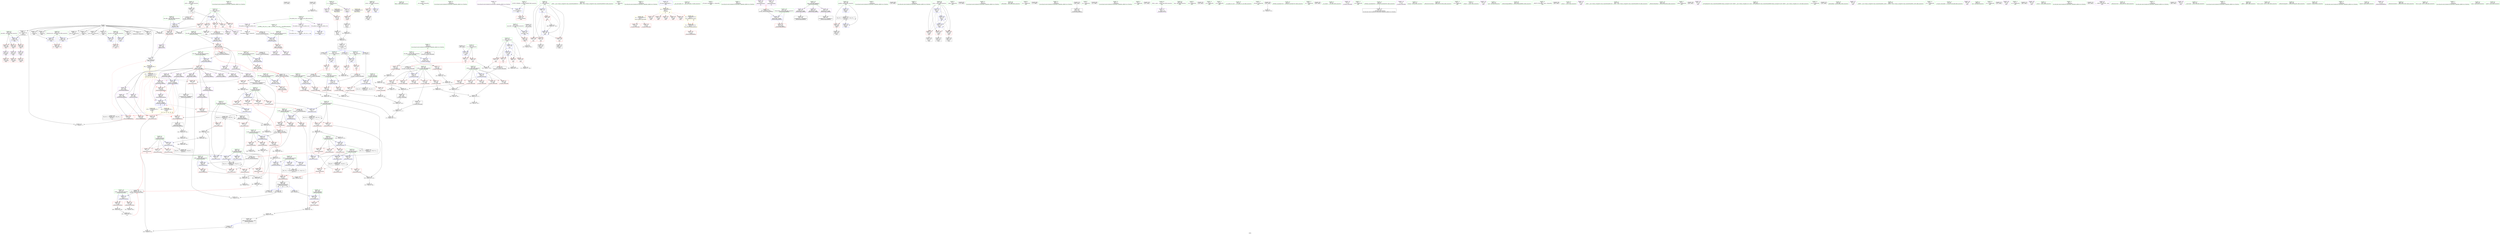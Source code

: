 digraph "SVFG" {
	label="SVFG";

	Node0x55bda0fd21f0 [shape=record,color=grey,label="{NodeID: 0\nNullPtr}"];
	Node0x55bda0fd21f0 -> Node0x55bda0fee800[style=solid];
	Node0x55bda0fd21f0 -> Node0x55bda0fee900[style=solid];
	Node0x55bda0fd21f0 -> Node0x55bda0fee9d0[style=solid];
	Node0x55bda0fd21f0 -> Node0x55bda0feeaa0[style=solid];
	Node0x55bda0fd21f0 -> Node0x55bda0feeb70[style=solid];
	Node0x55bda0fd21f0 -> Node0x55bda0feec40[style=solid];
	Node0x55bda0fd21f0 -> Node0x55bda0feed10[style=solid];
	Node0x55bda0fd21f0 -> Node0x55bda0feede0[style=solid];
	Node0x55bda0fd21f0 -> Node0x55bda0feeeb0[style=solid];
	Node0x55bda0fd21f0 -> Node0x55bda0feef80[style=solid];
	Node0x55bda0fd21f0 -> Node0x55bda0ffa780[style=solid];
	Node0x55bda0fd21f0 -> Node0x55bda0ffbe70[style=solid];
	Node0x55bda0fd21f0 -> Node0x55bda0ff5190[style=solid];
	Node0x55bda0fd21f0 -> Node0x55bda0ff5310[style=solid];
	Node0x55bda0fd21f0 -> Node0x55bda0ff6390[style=solid];
	Node0x55bda1032fb0 [shape=record,color=yellow,style=double,label="{NodeID: 692\n49V_5 = CSCHI(MR_49V_4)\npts\{331 \}\nCS[]|{<s0>26}}"];
	Node0x55bda1032fb0:s0 -> Node0x55bda102d9a0[style=dashed,color=red];
	Node0x55bda1008a90 [shape=record,color=grey,label="{NodeID: 526\n601 = Binary(600, 501, )\n|{<s0>39}}"];
	Node0x55bda1008a90:s0 -> Node0x55bda104e620[style=solid,color=red];
	Node0x55bda0ffd050 [shape=record,color=blue,label="{NodeID: 360\n627\<--626\nout_p2\<--arraydecay\n_ZN6solver6printfEPKcz\n}"];
	Node0x55bda0ffd050 -> Node0x55bda0ff9b90[style=dashed];
	Node0x55bda0ffd050 -> Node0x55bda0ff9c60[style=dashed];
	Node0x55bda0ffd050 -> Node0x55bda0ff9d30[style=dashed];
	Node0x55bda0ffd050 -> Node0x55bda0ffd120[style=dashed];
	Node0x55bda0ff8c20 [shape=record,color=red,label="{NodeID: 277\n554\<--474\n\<--lb3\n_ZN6solver5solveEv\n|{<s0>38}}"];
	Node0x55bda0ff8c20:s0 -> Node0x55bda104df50[style=solid,color=red];
	Node0x55bda0fec7f0 [shape=record,color=purple,label="{NodeID: 194\n665\<--620\narraydecay15\<--this1\n_ZN6solver6printfEPKcz\n}"];
	Node0x55bda0fec7f0 -> Node0x55bda0ff0260[style=solid];
	Node0x55bda0fe90b0 [shape=record,color=green,label="{NodeID: 111\n681\<--682\nthis.addr\<--this.addr_field_insensitive\n_ZN6solver4bestExx\n}"];
	Node0x55bda0fe90b0 -> Node0x55bda0ff9ed0[style=solid];
	Node0x55bda0fe90b0 -> Node0x55bda0ffd1f0[style=solid];
	Node0x55bda0fe77d0 [shape=record,color=green,label="{NodeID: 28\n241\<--1\n\<--dummyObj\nCan only get source location for instruction, argument, global var or function.}"];
	Node0x55bda104d950 [shape=record,color=black,label="{NodeID: 720\n673 = PHI()\n}"];
	Node0x55bda0ff6210 [shape=record,color=grey,label="{NodeID: 554\n238 = cmp(235, 130, )\n}"];
	Node0x55bda0ffa2e0 [shape=record,color=red,label="{NodeID: 305\n701\<--687\n\<--j\n_ZN6solver4bestExx\n}"];
	Node0x55bda0ffa2e0 -> Node0x55bda1007d10[style=solid];
	Node0x55bda0fedeb0 [shape=record,color=red,label="{NodeID: 222\n162\<--111\n\<--t1.addr\n_Z12print_statusiiddi\n}"];
	Node0x55bda0fedeb0 -> Node0x55bda1009210[style=solid];
	Node0x55bda0fefb10 [shape=record,color=black,label="{NodeID: 139\n386\<--383\n\<--\nmain\n}"];
	Node0x55bda0fea2a0 [shape=record,color=green,label="{NodeID: 56\n189\<--190\nretval\<--retval_field_insensitive\nmain\n}"];
	Node0x55bda0fea2a0 -> Node0x55bda0fee2c0[style=solid];
	Node0x55bda0fea2a0 -> Node0x55bda0ffad60[style=solid];
	Node0x55bda0ffba60 [shape=record,color=blue,label="{NodeID: 333\n215\<--335\ns\<--\nmain\n}"];
	Node0x55bda0ffba60 -> Node0x55bda0ff77d0[style=dashed];
	Node0x55bda0ffba60 -> Node0x55bda0ff78a0[style=dashed];
	Node0x55bda0ffba60 -> Node0x55bda0ff7970[style=dashed];
	Node0x55bda0ffba60 -> Node0x55bda0ff7a40[style=dashed];
	Node0x55bda0ffba60 -> Node0x55bda0ff7b10[style=dashed];
	Node0x55bda0ffba60 -> Node0x55bda0ffba60[style=dashed];
	Node0x55bda0ff7630 [shape=record,color=red,label="{NodeID: 250\n371\<--213\n\<--c\nmain\n}"];
	Node0x55bda0ff7630 -> Node0x55bda0ff4e90[style=solid];
	Node0x55bda0ff1230 [shape=record,color=purple,label="{NodeID: 167\n719\<--45\nllvm.global_ctors_1\<--llvm.global_ctors\nGlob }"];
	Node0x55bda0ff1230 -> Node0x55bda0ffa680[style=solid];
	Node0x55bda0febbd0 [shape=record,color=green,label="{NodeID: 84\n381\<--382\nfflush\<--fflush_field_insensitive\n}"];
	Node0x55bda0fcbea0 [shape=record,color=green,label="{NodeID: 1\n7\<--1\n__dso_handle\<--dummyObj\nGlob }"];
	Node0x55bda1008c10 [shape=record,color=grey,label="{NodeID: 527\n603 = Binary(596, 602, )\n}"];
	Node0x55bda1008c10 -> Node0x55bda0ffcde0[style=solid];
	Node0x55bda0ffd120 [shape=record,color=blue,label="{NodeID: 361\n652\<--655\nout_p10\<--add.ptr\n_ZN6solver6printfEPKcz\n|{|<s1>36|<s2>38}}"];
	Node0x55bda0ffd120 -> Node0x55bda0ff9e00[style=dashed];
	Node0x55bda0ffd120:s1 -> Node0x55bda1033270[style=dashed,color=blue];
	Node0x55bda0ffd120:s2 -> Node0x55bda10333d0[style=dashed,color=blue];
	Node0x55bda0ff8cf0 [shape=record,color=red,label="{NodeID: 278\n528\<--476\n\<--ub4\n_ZN6solver5solveEv\n}"];
	Node0x55bda0ff8cf0 -> Node0x55bda0ff4b90[style=solid];
	Node0x55bda0fec8c0 [shape=record,color=purple,label="{NodeID: 195\n232\<--229\narrayidx\<--\nmain\n}"];
	Node0x55bda0fec8c0 -> Node0x55bda0ff7be0[style=solid];
	Node0x55bda0fe9180 [shape=record,color=green,label="{NodeID: 112\n683\<--684\nk.addr\<--k.addr_field_insensitive\n_ZN6solver4bestExx\n}"];
	Node0x55bda0fe9180 -> Node0x55bda0ff9fa0[style=solid];
	Node0x55bda0fe9180 -> Node0x55bda0ffa070[style=solid];
	Node0x55bda0fe9180 -> Node0x55bda0ffa140[style=solid];
	Node0x55bda0fe9180 -> Node0x55bda0ffd2c0[style=solid];
	Node0x55bda0fe78d0 [shape=record,color=green,label="{NodeID: 29\n332\<--1\n\<--dummyObj\nCan only get source location for instruction, argument, global var or function.}"];
	Node0x55bda104da20 [shape=record,color=black,label="{NodeID: 721\n698 = PHI(568, )\n}"];
	Node0x55bda104da20 -> Node0x55bda0ffd460[style=solid];
	Node0x55bda0ff6390 [shape=record,color=grey,label="{NodeID: 555\n384 = cmp(383, 3, )\n}"];
	Node0x55bda0ffa3b0 [shape=record,color=blue,label="{NodeID: 306\n10\<--9\nOUTPUT_FORMAT\<--\nGlob }"];
	Node0x55bda0ffa3b0 -> Node0x55bda0fecb30[style=dashed];
	Node0x55bda0fedf80 [shape=record,color=red,label="{NodeID: 223\n134\<--113\n\<--nth.addr\n_Z12print_statusiiddi\n}"];
	Node0x55bda0fedf80 -> Node0x55bda1007e90[style=solid];
	Node0x55bda0fefbe0 [shape=record,color=black,label="{NodeID: 140\n186\<--405\nmain_ret\<--\nmain\n}"];
	Node0x55bda0fea370 [shape=record,color=green,label="{NodeID: 57\n191\<--192\nargc.addr\<--argc.addr_field_insensitive\nmain\n}"];
	Node0x55bda0fea370 -> Node0x55bda0fee390[style=solid];
	Node0x55bda0fea370 -> Node0x55bda0ffae30[style=solid];
	Node0x55bda0ffbb30 [shape=record,color=blue,label="{NodeID: 334\n207\<--353\nexn.slot\<--\nmain\n}"];
	Node0x55bda0ffbb30 -> Node0x55bda0ff7150[style=dashed];
	Node0x55bda0ff7700 [shape=record,color=red,label="{NodeID: 251\n390\<--213\n\<--c\nmain\n}"];
	Node0x55bda0ff7700 -> Node0x55bda1006c90[style=solid];
	Node0x55bda0ff1330 [shape=record,color=purple,label="{NodeID: 168\n720\<--45\nllvm.global_ctors_2\<--llvm.global_ctors\nGlob }"];
	Node0x55bda0ff1330 -> Node0x55bda0ffa780[style=solid];
	Node0x55bda0febcd0 [shape=record,color=green,label="{NodeID: 85\n402\<--403\n_ZNSt7__cxx1112basic_stringIcSt11char_traitsIcESaIcEED1Ev\<--_ZNSt7__cxx1112basic_stringIcSt11char_traitsIcESaIcEED1Ev_field_insensitive\n}"];
	Node0x55bda0fd4180 [shape=record,color=green,label="{NodeID: 2\n8\<--1\n.str\<--dummyObj\nGlob }"];
	Node0x55bda1033270 [shape=record,color=yellow,style=double,label="{NodeID: 694\n49V_2 = CSCHI(MR_49V_1)\npts\{331 \}\nCS[]|{|<s1>38|<s2>38|<s3>38|<s4>38|<s5>38|<s6>38}}"];
	Node0x55bda1033270 -> Node0x55bda0ff92a0[style=dashed];
	Node0x55bda1033270:s1 -> Node0x55bda0ff9ac0[style=dashed,color=red];
	Node0x55bda1033270:s2 -> Node0x55bda0ff9b90[style=dashed,color=red];
	Node0x55bda1033270:s3 -> Node0x55bda0ff9c60[style=dashed,color=red];
	Node0x55bda1033270:s4 -> Node0x55bda0ff9d30[style=dashed,color=red];
	Node0x55bda1033270:s5 -> Node0x55bda0ffd050[style=dashed,color=red];
	Node0x55bda1033270:s6 -> Node0x55bda0ffd120[style=dashed,color=red];
	Node0x55bda102d9a0 [shape=record,color=yellow,style=double,label="{NodeID: 611\n49V_1 = ENCHI(MR_49V_0)\npts\{331 \}\nFun[_ZN6solver5solveEv]|{|<s2>36|<s3>36|<s4>36|<s5>36|<s6>36|<s7>36}}"];
	Node0x55bda102d9a0 -> Node0x55bda0ff9100[style=dashed];
	Node0x55bda102d9a0 -> Node0x55bda0ff91d0[style=dashed];
	Node0x55bda102d9a0:s2 -> Node0x55bda0ff9ac0[style=dashed,color=red];
	Node0x55bda102d9a0:s3 -> Node0x55bda0ff9b90[style=dashed,color=red];
	Node0x55bda102d9a0:s4 -> Node0x55bda0ff9c60[style=dashed,color=red];
	Node0x55bda102d9a0:s5 -> Node0x55bda0ff9d30[style=dashed,color=red];
	Node0x55bda102d9a0:s6 -> Node0x55bda0ffd050[style=dashed,color=red];
	Node0x55bda102d9a0:s7 -> Node0x55bda0ffd120[style=dashed,color=red];
	Node0x55bda1008d90 [shape=record,color=grey,label="{NodeID: 528\n160 = Binary(158, 159, )\n}"];
	Node0x55bda1008d90 -> Node0x55bda1006810[style=solid];
	Node0x55bda0ffd1f0 [shape=record,color=blue,label="{NodeID: 362\n681\<--678\nthis.addr\<--this\n_ZN6solver4bestExx\n}"];
	Node0x55bda0ffd1f0 -> Node0x55bda0ff9ed0[style=dashed];
	Node0x55bda0ff8dc0 [shape=record,color=red,label="{NodeID: 279\n534\<--476\n\<--ub4\n_ZN6solver5solveEv\n}"];
	Node0x55bda0ff8dc0 -> Node0x55bda0ff4a10[style=solid];
	Node0x55bda0fec990 [shape=record,color=purple,label="{NodeID: 196\n247\<--244\narrayidx3\<--\nmain\n}"];
	Node0x55bda0fec990 -> Node0x55bda0ff7cb0[style=solid];
	Node0x55bda0fe9250 [shape=record,color=green,label="{NodeID: 113\n685\<--686\ni.addr\<--i.addr_field_insensitive\n_ZN6solver4bestExx\n}"];
	Node0x55bda0fe9250 -> Node0x55bda0ffa210[style=solid];
	Node0x55bda0fe9250 -> Node0x55bda0ffd390[style=solid];
	Node0x55bda0fe79d0 [shape=record,color=green,label="{NodeID: 30\n348\<--1\n\<--dummyObj\nCan only get source location for instruction, argument, global var or function.}"];
	Node0x55bda104dbc0 [shape=record,color=black,label="{NodeID: 722\n610 = PHI(481, 481, )\n0th arg _ZN6solver6printfEPKcz }"];
	Node0x55bda104dbc0 -> Node0x55bda0ffceb0[style=solid];
	Node0x55bda102f2b0 [shape=record,color=yellow,style=double,label="{NodeID: 639\n6V_1 = ENCHI(MR_6V_0)\npts\{1 \}\nFun[_Z12print_statusiiddi]}"];
	Node0x55bda102f2b0 -> Node0x55bda0fecc00[style=dashed];
	Node0x55bda102f2b0 -> Node0x55bda0feccd0[style=dashed];
	Node0x55bda0ff6510 [shape=record,color=grey,label="{NodeID: 556\n669 = cmp(668, 645, )\n}"];
	Node0x55bda0ffa480 [shape=record,color=blue,label="{NodeID: 307\n12\<--13\n_ZZ12print_statusiiddiE1L\<--\nGlob }"];
	Node0x55bda0ffa480 -> Node0x55bda102e480[style=dashed];
	Node0x55bda0fee050 [shape=record,color=red,label="{NodeID: 224\n165\<--113\n\<--nth.addr\n_Z12print_statusiiddi\n}"];
	Node0x55bda0fee050 -> Node0x55bda1007410[style=solid];
	Node0x55bda0fefcb0 [shape=record,color=black,label="{NodeID: 141\n568\<--606\n_ZN6solver5worstExx_ret\<--\n_ZN6solver5worstExx\n|{<s0>35|<s1>39|<s2>45}}"];
	Node0x55bda0fefcb0:s0 -> Node0x55bda104d400[style=solid,color=blue];
	Node0x55bda0fefcb0:s1 -> Node0x55bda104d740[style=solid,color=blue];
	Node0x55bda0fefcb0:s2 -> Node0x55bda104da20[style=solid,color=blue];
	Node0x55bda0fea440 [shape=record,color=green,label="{NodeID: 58\n193\<--194\nargv.addr\<--argv.addr_field_insensitive\nmain\n}"];
	Node0x55bda0fea440 -> Node0x55bda0fee460[style=solid];
	Node0x55bda0fea440 -> Node0x55bda0fee530[style=solid];
	Node0x55bda0fea440 -> Node0x55bda0ff6700[style=solid];
	Node0x55bda0fea440 -> Node0x55bda0ffaf00[style=solid];
	Node0x55bda0ffbc00 [shape=record,color=blue,label="{NodeID: 335\n209\<--355\nehselector.slot\<--\nmain\n}"];
	Node0x55bda0ffbc00 -> Node0x55bda0ff7220[style=dashed];
	Node0x55bda0ff77d0 [shape=record,color=red,label="{NodeID: 252\n340\<--215\n\<--s\nmain\n}"];
	Node0x55bda0ff77d0 -> Node0x55bda0ff5310[style=solid];
	Node0x55bda0ff1430 [shape=record,color=purple,label="{NodeID: 169\n84\<--79\ntv_sec\<--tv\n_Z3secv\n}"];
	Node0x55bda0ff1430 -> Node0x55bda0fed280[style=solid];
	Node0x55bda0febdd0 [shape=record,color=green,label="{NodeID: 86\n423\<--424\n__gxx_personality_v0\<--__gxx_personality_v0_field_insensitive\n}"];
	Node0x55bda0fd4210 [shape=record,color=green,label="{NodeID: 3\n12\<--1\n_ZZ12print_statusiiddiE1L\<--dummyObj\nGlob }"];
	Node0x55bda10333d0 [shape=record,color=yellow,style=double,label="{NodeID: 695\n49V_3 = CSCHI(MR_49V_2)\npts\{331 \}\nCS[]|{<s0>26}}"];
	Node0x55bda10333d0:s0 -> Node0x55bda102b810[style=dashed,color=blue];
	Node0x55bda1008f10 [shape=record,color=grey,label="{NodeID: 529\n157 = Binary(155, 156, )\n}"];
	Node0x55bda0ffd2c0 [shape=record,color=blue,label="{NodeID: 363\n683\<--679\nk.addr\<--k\n_ZN6solver4bestExx\n}"];
	Node0x55bda0ffd2c0 -> Node0x55bda0ff9fa0[style=dashed];
	Node0x55bda0ffd2c0 -> Node0x55bda0ffa070[style=dashed];
	Node0x55bda0ffd2c0 -> Node0x55bda0ffa140[style=dashed];
	Node0x55bda0ff8e90 [shape=record,color=red,label="{NodeID: 280\n539\<--478\n\<--i9\n_ZN6solver5solveEv\n|{<s0>37}}"];
	Node0x55bda0ff8e90:s0 -> Node0x55bda104f300[style=solid,color=red];
	Node0x55bda0feca60 [shape=record,color=purple,label="{NodeID: 197\n655\<--653\nadd.ptr\<--\n_ZN6solver6printfEPKcz\n}"];
	Node0x55bda0feca60 -> Node0x55bda0ffd120[style=solid];
	Node0x55bda0fee670 [shape=record,color=green,label="{NodeID: 114\n687\<--688\nj\<--j_field_insensitive\n_ZN6solver4bestExx\n}"];
	Node0x55bda0fee670 -> Node0x55bda0ffa2e0[style=solid];
	Node0x55bda0fee670 -> Node0x55bda0ffd460[style=solid];
	Node0x55bda0fe7ad0 [shape=record,color=green,label="{NodeID: 31\n485\<--1\n\<--dummyObj\nCan only get source location for instruction, argument, global var or function.}"];
	Node0x55bda104ddd0 [shape=record,color=black,label="{NodeID: 723\n611 = PHI(520, 555, )\n1st arg _ZN6solver6printfEPKcz }"];
	Node0x55bda104ddd0 -> Node0x55bda0ffcf80[style=solid];
	Node0x55bda100d960 [shape=record,color=grey,label="{NodeID: 557\n545 = cmp(540, 544, )\n}"];
	Node0x55bda0ffa580 [shape=record,color=blue,label="{NodeID: 308\n718\<--46\nllvm.global_ctors_0\<--\nGlob }"];
	Node0x55bda0fee120 [shape=record,color=red,label="{NodeID: 225\n155\<--115\n\<--t\n_Z12print_statusiiddi\n}"];
	Node0x55bda0fee120 -> Node0x55bda1008f10[style=solid];
	Node0x55bda0fefd80 [shape=record,color=black,label="{NodeID: 142\n631\<--630\narraydecay34\<--arraydecay3\n_ZN6solver6printfEPKcz\n}"];
	Node0x55bda0fea510 [shape=record,color=green,label="{NodeID: 59\n195\<--196\nparallel\<--parallel_field_insensitive\nmain\n}"];
	Node0x55bda0fea510 -> Node0x55bda0ff6790[style=solid];
	Node0x55bda0fea510 -> Node0x55bda0ffafd0[style=solid];
	Node0x55bda0fea510 -> Node0x55bda0ffb310[style=solid];
	Node0x55bda1006690 [shape=record,color=grey,label="{NodeID: 502\n173 = Binary(170, 172, )\n}"];
	Node0x55bda1006690 -> Node0x55bda1006810[style=solid];
	Node0x55bda0ffbcd0 [shape=record,color=blue,label="{NodeID: 336\n213\<--391\nc\<--inc45\nmain\n}"];
	Node0x55bda0ffbcd0 -> Node0x55bda0ff7490[style=dashed];
	Node0x55bda0ffbcd0 -> Node0x55bda0ff7560[style=dashed];
	Node0x55bda0ffbcd0 -> Node0x55bda0ff7630[style=dashed];
	Node0x55bda0ffbcd0 -> Node0x55bda0ff7700[style=dashed];
	Node0x55bda0ffbcd0 -> Node0x55bda0ffbcd0[style=dashed];
	Node0x55bda0ff78a0 [shape=record,color=red,label="{NodeID: 253\n362\<--215\n\<--s\nmain\n|{<s0>25}}"];
	Node0x55bda0ff78a0:s0 -> Node0x55bda104e0a0[style=solid,color=red];
	Node0x55bda0ff1500 [shape=record,color=purple,label="{NodeID: 170\n87\<--79\ntv_usec\<--tv\n_Z3secv\n}"];
	Node0x55bda0ff1500 -> Node0x55bda0fed350[style=solid];
	Node0x55bda0febed0 [shape=record,color=green,label="{NodeID: 87\n435\<--436\nthis.addr\<--this.addr_field_insensitive\n_ZN6solverC2Ev\n}"];
	Node0x55bda0febed0 -> Node0x55bda0ff7e50[style=solid];
	Node0x55bda0febed0 -> Node0x55bda0ffbda0[style=solid];
	Node0x55bda0fd44c0 [shape=record,color=green,label="{NodeID: 4\n13\<--1\n\<--dummyObj\nCan only get source location for instruction, argument, global var or function.}"];
	Node0x55bda0d4a3b0 [shape=record,color=black,label="{NodeID: 696\n376 = PHI()\n}"];
	Node0x55bda1009090 [shape=record,color=grey,label="{NodeID: 530\n128 = Binary(125, 127, )\n}"];
	Node0x55bda1009090 -> Node0x55bda0ff5a90[style=solid];
	Node0x55bda0ffd390 [shape=record,color=blue,label="{NodeID: 364\n685\<--680\ni.addr\<--i\n_ZN6solver4bestExx\n}"];
	Node0x55bda0ffd390 -> Node0x55bda0ffa210[style=dashed];
	Node0x55bda0ff8f60 [shape=record,color=red,label="{NodeID: 281\n547\<--478\n\<--i9\n_ZN6solver5solveEv\n}"];
	Node0x55bda0ff8f60 -> Node0x55bda0ffc830[style=solid];
	Node0x55bda0fecb30 [shape=record,color=red,label="{NodeID: 198\n370\<--10\n\<--OUTPUT_FORMAT\nmain\n}"];
	Node0x55bda0fee700 [shape=record,color=green,label="{NodeID: 115\n47\<--714\n_GLOBAL__sub_I_iwi_1_1.cpp\<--_GLOBAL__sub_I_iwi_1_1.cpp_field_insensitive\n}"];
	Node0x55bda0fee700 -> Node0x55bda0ffa680[style=solid];
	Node0x55bda0fe7bd0 [shape=record,color=green,label="{NodeID: 32\n488\<--1\n\<--dummyObj\nCan only get source location for instruction, argument, global var or function.}"];
	Node0x55bda104df50 [shape=record,color=black,label="{NodeID: 724\n609 = PHI(519, 554, )\n}"];
	Node0x55bda100daa0 [shape=record,color=grey,label="{NodeID: 558\n227 = cmp(225, 226, )\n}"];
	Node0x55bda0ffa680 [shape=record,color=blue,label="{NodeID: 309\n719\<--47\nllvm.global_ctors_1\<--_GLOBAL__sub_I_iwi_1_1.cpp\nGlob }"];
	Node0x55bda0fee1f0 [shape=record,color=red,label="{NodeID: 226\n161\<--115\n\<--t\n_Z12print_statusiiddi\n}"];
	Node0x55bda0fee1f0 -> Node0x55bda1009210[style=solid];
	Node0x55bda0fefe50 [shape=record,color=black,label="{NodeID: 143\n641\<--638\nsub.ptr.lhs.cast\<--\n_ZN6solver6printfEPKcz\n}"];
	Node0x55bda0fefe50 -> Node0x55bda1009690[style=solid];
	Node0x55bda0fea5e0 [shape=record,color=green,label="{NodeID: 60\n197\<--198\nstatus\<--status_field_insensitive\nmain\n}"];
	Node0x55bda0fea5e0 -> Node0x55bda0ff6860[style=solid];
	Node0x55bda0fea5e0 -> Node0x55bda0ff6930[style=solid];
	Node0x55bda0fea5e0 -> Node0x55bda0ff6a00[style=solid];
	Node0x55bda0fea5e0 -> Node0x55bda0ffb0a0[style=solid];
	Node0x55bda0fea5e0 -> Node0x55bda0ffb240[style=solid];
	Node0x55bda0fea5e0 -> Node0x55bda0ffb3e0[style=solid];
	Node0x55bda1006810 [shape=record,color=grey,label="{NodeID: 503\n174 = Binary(160, 173, )\n}"];
	Node0x55bda0ffbda0 [shape=record,color=blue,label="{NodeID: 337\n435\<--434\nthis.addr\<--this\n_ZN6solverC2Ev\n}"];
	Node0x55bda0ffbda0 -> Node0x55bda0ff7e50[style=dashed];
	Node0x55bda0ff7970 [shape=record,color=red,label="{NodeID: 254\n366\<--215\n\<--s\nmain\n|{<s0>26}}"];
	Node0x55bda0ff7970:s0 -> Node0x55bda104e7e0[style=solid,color=red];
	Node0x55bda0ff15d0 [shape=record,color=purple,label="{NodeID: 171\n257\<--256\narrayidx8\<--\nmain\n}"];
	Node0x55bda0ff15d0 -> Node0x55bda0ff7d80[style=solid];
	Node0x55bda0febfa0 [shape=record,color=green,label="{NodeID: 88\n451\<--452\nthis.addr\<--this.addr_field_insensitive\n_ZN6solver5inputEv\n}"];
	Node0x55bda0febfa0 -> Node0x55bda0ff7f20[style=solid];
	Node0x55bda0febfa0 -> Node0x55bda0ffbf40[style=solid];
	Node0x55bda0fd4550 [shape=record,color=green,label="{NodeID: 5\n14\<--1\nstderr\<--dummyObj\nGlob }"];
	Node0x55bda104c090 [shape=record,color=black,label="{NodeID: 697\n176 = PHI()\n}"];
	Node0x55bda1009210 [shape=record,color=grey,label="{NodeID: 531\n163 = Binary(161, 162, )\n}"];
	Node0x55bda1009210 -> Node0x55bda1007890[style=solid];
	Node0x55bda0ffd460 [shape=record,color=blue,label="{NodeID: 365\n687\<--698\nj\<--call\n_ZN6solver4bestExx\n}"];
	Node0x55bda0ffd460 -> Node0x55bda0ffa2e0[style=dashed];
	Node0x55bda0ff9030 [shape=record,color=red,label="{NodeID: 282\n550\<--478\n\<--i9\n_ZN6solver5solveEv\n}"];
	Node0x55bda0ff9030 -> Node0x55bda0ffc900[style=solid];
	Node0x55bda0fecc00 [shape=record,color=red,label="{NodeID: 199\n142\<--14\n\<--stderr\n_Z12print_statusiiddi\n}"];
	Node0x55bda0fee800 [shape=record,color=black,label="{NodeID: 116\n2\<--3\ndummyVal\<--dummyVal\n}"];
	Node0x55bda0fe7cd0 [shape=record,color=green,label="{NodeID: 33\n501\<--1\n\<--dummyObj\nCan only get source location for instruction, argument, global var or function.}"];
	Node0x55bda104e0a0 [shape=record,color=black,label="{NodeID: 725\n450 = PHI(362, )\n0th arg _ZN6solver5inputEv }"];
	Node0x55bda104e0a0 -> Node0x55bda0ffbf40[style=solid];
	Node0x55bda0ffa780 [shape=record,color=blue, style = dotted,label="{NodeID: 310\n720\<--3\nllvm.global_ctors_2\<--dummyVal\nGlob }"];
	Node0x55bda0fee2c0 [shape=record,color=red,label="{NodeID: 227\n405\<--189\n\<--retval\nmain\n}"];
	Node0x55bda0fee2c0 -> Node0x55bda0fefbe0[style=solid];
	Node0x55bda0feff20 [shape=record,color=black,label="{NodeID: 144\n642\<--640\nsub.ptr.rhs.cast\<--arraydecay8\n_ZN6solver6printfEPKcz\n}"];
	Node0x55bda0feff20 -> Node0x55bda1009690[style=solid];
	Node0x55bda0fea6b0 [shape=record,color=green,label="{NodeID: 61\n199\<--200\ni\<--i_field_insensitive\nmain\n}"];
	Node0x55bda0fea6b0 -> Node0x55bda0ff6ad0[style=solid];
	Node0x55bda0fea6b0 -> Node0x55bda0ff6ba0[style=solid];
	Node0x55bda0fea6b0 -> Node0x55bda0ff6c70[style=solid];
	Node0x55bda0fea6b0 -> Node0x55bda0ff6d40[style=solid];
	Node0x55bda0fea6b0 -> Node0x55bda0ffb170[style=solid];
	Node0x55bda0fea6b0 -> Node0x55bda0ffb4b0[style=solid];
	Node0x55bda1006990 [shape=record,color=grey,label="{NodeID: 504\n282 = Binary(280, 281, )\n}"];
	Node0x55bda0ffbe70 [shape=record,color=blue, style = dotted,label="{NodeID: 338\n439\<--3\nout_p\<--dummyVal\n_ZN6solverC2Ev\n|{<s0>22}}"];
	Node0x55bda0ffbe70:s0 -> Node0x55bda1032fb0[style=dashed,color=blue];
	Node0x55bda0ff7a40 [shape=record,color=red,label="{NodeID: 255\n373\<--215\n\<--s\nmain\n}"];
	Node0x55bda0ff7a40 -> Node0x55bda0ff16a0[style=solid];
	Node0x55bda0ff7a40 -> Node0x55bda0ff1770[style=solid];
	Node0x55bda0ff16a0 [shape=record,color=purple,label="{NodeID: 172\n374\<--373\nout_buf\<--\nmain\n}"];
	Node0x55bda0fec070 [shape=record,color=green,label="{NodeID: 89\n457\<--458\n_ZNSirsERx\<--_ZNSirsERx_field_insensitive\n}"];
	Node0x55bda0fd45e0 [shape=record,color=green,label="{NodeID: 6\n15\<--1\n.str.1\<--dummyObj\nGlob }"];
	Node0x55bda104c190 [shape=record,color=black,label="{NodeID: 698\n57 = PHI()\n}"];
	Node0x55bda1009390 [shape=record,color=grey,label="{NodeID: 532\n137 = Binary(135, 138, )\n}"];
	Node0x55bda1009390 -> Node0x55bda1009510[style=solid];
	Node0x55bda0ff9100 [shape=record,color=red,label="{NodeID: 283\n483\<--482\n\<--N\n_ZN6solver5solveEv\n}"];
	Node0x55bda0ff9100 -> Node0x55bda1006e10[style=solid];
	Node0x55bda0feccd0 [shape=record,color=red,label="{NodeID: 200\n152\<--14\n\<--stderr\n_Z12print_statusiiddi\n}"];
	Node0x55bda0fee900 [shape=record,color=black,label="{NodeID: 117\n188\<--3\nargv\<--dummyVal\nmain\n1st arg main }"];
	Node0x55bda0fee900 -> Node0x55bda0ffaf00[style=solid];
	Node0x55bda0fe7dd0 [shape=record,color=green,label="{NodeID: 34\n588\<--1\n\<--dummyObj\nCan only get source location for instruction, argument, global var or function.}"];
	Node0x55bda104e1b0 [shape=record,color=black,label="{NodeID: 726\n569 = PHI(481, 583, 692, )\n0th arg _ZN6solver5worstExx }"];
	Node0x55bda104e1b0 -> Node0x55bda0ffc9d0[style=solid];
	Node0x55bda0ffa880 [shape=record,color=blue,label="{NodeID: 311\n105\<--100\nc.addr\<--c\n_Z12print_statusiiddi\n}"];
	Node0x55bda0ffa880 -> Node0x55bda0fed420[style=dashed];
	Node0x55bda0ffa880 -> Node0x55bda0fed4f0[style=dashed];
	Node0x55bda0ffa880 -> Node0x55bda0fed5c0[style=dashed];
	Node0x55bda0ffa880 -> Node0x55bda0fed690[style=dashed];
	Node0x55bda0ffa880 -> Node0x55bda0fed760[style=dashed];
	Node0x55bda0fee390 [shape=record,color=red,label="{NodeID: 228\n226\<--191\n\<--argc.addr\nmain\n}"];
	Node0x55bda0fee390 -> Node0x55bda100daa0[style=solid];
	Node0x55bda0fefff0 [shape=record,color=black,label="{NodeID: 145\n654\<--649\nidx.ext\<--call\n_ZN6solver6printfEPKcz\n}"];
	Node0x55bda0fea780 [shape=record,color=green,label="{NodeID: 62\n201\<--202\nt0\<--t0_field_insensitive\nmain\n}"];
	Node0x55bda0fea780 -> Node0x55bda0ff6e10[style=solid];
	Node0x55bda0fea780 -> Node0x55bda0ff6ee0[style=solid];
	Node0x55bda0fea780 -> Node0x55bda0ffb580[style=solid];
	Node0x55bda1028110 [shape=record,color=black,label="{NodeID: 588\nMR_62V_3 = PHI(MR_62V_5, MR_62V_2, )\npts\{469 \}\n}"];
	Node0x55bda1028110 -> Node0x55bda0ff8400[style=dashed];
	Node0x55bda1028110 -> Node0x55bda0ff84d0[style=dashed];
	Node0x55bda1028110 -> Node0x55bda0ff85a0[style=dashed];
	Node0x55bda1028110 -> Node0x55bda0ffc420[style=dashed];
	Node0x55bda1028110 -> Node0x55bda1028110[style=dashed];
	Node0x55bda1006b10 [shape=record,color=grey,label="{NodeID: 505\n494 = Binary(492, 493, )\n}"];
	Node0x55bda1006b10 -> Node0x55bda0ff5010[style=solid];
	Node0x55bda0ffbf40 [shape=record,color=blue,label="{NodeID: 339\n451\<--450\nthis.addr\<--this\n_ZN6solver5inputEv\n}"];
	Node0x55bda0ffbf40 -> Node0x55bda0ff7f20[style=dashed];
	Node0x55bda0ff7b10 [shape=record,color=red,label="{NodeID: 256\n383\<--215\n\<--s\nmain\n}"];
	Node0x55bda0ff7b10 -> Node0x55bda0fefb10[style=solid];
	Node0x55bda0ff7b10 -> Node0x55bda0ff6390[style=solid];
	Node0x55bda0ff1770 [shape=record,color=purple,label="{NodeID: 173\n375\<--373\narraydecay\<--\nmain\n}"];
	Node0x55bda0fec170 [shape=record,color=green,label="{NodeID: 90\n464\<--465\nthis.addr\<--this.addr_field_insensitive\n_ZN6solver5solveEv\n}"];
	Node0x55bda0fec170 -> Node0x55bda0ff7ff0[style=solid];
	Node0x55bda0fec170 -> Node0x55bda0ffc010[style=solid];
	Node0x55bda0fd4670 [shape=record,color=green,label="{NodeID: 7\n17\<--1\n.str.2\<--dummyObj\nGlob }"];
	Node0x55bda104c290 [shape=record,color=black,label="{NodeID: 699\n81 = PHI()\n}"];
	Node0x55bda1009510 [shape=record,color=grey,label="{NodeID: 533\n139 = Binary(133, 137, )\n}"];
	Node0x55bda1009510 -> Node0x55bda0ff5c10[style=solid];
	Node0x55bda0ff91d0 [shape=record,color=red,label="{NodeID: 284\n509\<--508\n\<--P\n_ZN6solver5solveEv\n}"];
	Node0x55bda0ff91d0 -> Node0x55bda0ff5f10[style=solid];
	Node0x55bda0fecda0 [shape=record,color=red,label="{NodeID: 201\n255\<--14\n\<--stderr\nmain\n}"];
	Node0x55bda0fee9d0 [shape=record,color=black,label="{NodeID: 118\n309\<--3\n\<--dummyVal\nmain\n}"];
	Node0x55bda0fe7ed0 [shape=record,color=green,label="{NodeID: 35\n645\<--1\n\<--dummyObj\nCan only get source location for instruction, argument, global var or function.}"];
	Node0x55bda104e460 [shape=record,color=black,label="{NodeID: 727\n570 = PHI(503, 598, 693, )\n1st arg _ZN6solver5worstExx }"];
	Node0x55bda104e460 -> Node0x55bda0ffcaa0[style=solid];
	Node0x55bda101fa10 [shape=record,color=black,label="{NodeID: 561\nMR_74V_3 = PHI(MR_74V_5, MR_74V_2, MR_74V_4, )\npts\{573 \}\n}"];
	Node0x55bda101fa10 -> Node0x55bda0ff9370[style=dashed];
	Node0x55bda0ffa950 [shape=record,color=blue,label="{NodeID: 312\n107\<--101\nC.addr\<--C\n_Z12print_statusiiddi\n}"];
	Node0x55bda0ffa950 -> Node0x55bda0fed830[style=dashed];
	Node0x55bda0ffa950 -> Node0x55bda0fed900[style=dashed];
	Node0x55bda0ffa950 -> Node0x55bda0fed9d0[style=dashed];
	Node0x55bda0ffa950 -> Node0x55bda0fedaa0[style=dashed];
	Node0x55bda0ffa950 -> Node0x55bda0fedb70[style=dashed];
	Node0x55bda0fee460 [shape=record,color=red,label="{NodeID: 229\n229\<--193\n\<--argv.addr\nmain\n}"];
	Node0x55bda0fee460 -> Node0x55bda0fec8c0[style=solid];
	Node0x55bda0ff00c0 [shape=record,color=black,label="{NodeID: 146\n658\<--657\narraydecay1112\<--arraydecay11\n_ZN6solver6printfEPKcz\n}"];
	Node0x55bda0fea850 [shape=record,color=green,label="{NodeID: 63\n203\<--204\nt1\<--t1_field_insensitive\nmain\n}"];
	Node0x55bda0fea850 -> Node0x55bda0ff6fb0[style=solid];
	Node0x55bda0fea850 -> Node0x55bda0ff7080[style=solid];
	Node0x55bda0fea850 -> Node0x55bda0ffb650[style=solid];
	Node0x55bda1028610 [shape=record,color=black,label="{NodeID: 589\nMR_64V_3 = PHI(MR_64V_4, MR_64V_2, )\npts\{471 \}\n}"];
	Node0x55bda1028610 -> Node0x55bda0ff8670[style=dashed];
	Node0x55bda1028610 -> Node0x55bda0ff8740[style=dashed];
	Node0x55bda1028610 -> Node0x55bda0ffc4f0[style=dashed];
	Node0x55bda1028610 -> Node0x55bda1028610[style=dashed];
	Node0x55bda1006c90 [shape=record,color=grey,label="{NodeID: 506\n391 = Binary(390, 136, )\n}"];
	Node0x55bda1006c90 -> Node0x55bda0ffbcd0[style=solid];
	Node0x55bda0ffc010 [shape=record,color=blue,label="{NodeID: 340\n464\<--463\nthis.addr\<--this\n_ZN6solver5solveEv\n}"];
	Node0x55bda0ffc010 -> Node0x55bda0ff7ff0[style=dashed];
	Node0x55bda0ff7be0 [shape=record,color=red,label="{NodeID: 257\n233\<--232\n\<--arrayidx\nmain\n}"];
	Node0x55bda0ff1840 [shape=record,color=purple,label="{NodeID: 174\n439\<--438\nout_p\<--this1\n_ZN6solverC2Ev\n}"];
	Node0x55bda0ff1840 -> Node0x55bda0ffbe70[style=solid];
	Node0x55bda0fec240 [shape=record,color=green,label="{NodeID: 91\n466\<--467\nK\<--K_field_insensitive\n_ZN6solver5solveEv\n}"];
	Node0x55bda0fec240 -> Node0x55bda0ff80c0[style=solid];
	Node0x55bda0fec240 -> Node0x55bda0ff8190[style=solid];
	Node0x55bda0fec240 -> Node0x55bda0ff8260[style=solid];
	Node0x55bda0fec240 -> Node0x55bda0ff8330[style=solid];
	Node0x55bda0fec240 -> Node0x55bda0ffc0e0[style=solid];
	Node0x55bda0fd4eb0 [shape=record,color=green,label="{NodeID: 8\n19\<--1\n.str.3\<--dummyObj\nGlob }"];
	Node0x55bda104c390 [shape=record,color=black,label="{NodeID: 700\n397 = PHI()\n}"];
	Node0x55bda1009690 [shape=record,color=grey,label="{NodeID: 534\n643 = Binary(641, 642, )\n}"];
	Node0x55bda1009690 -> Node0x55bda1009810[style=solid];
	Node0x55bda0ff92a0 [shape=record,color=red,label="{NodeID: 285\n544\<--543\n\<--P13\n_ZN6solver5solveEv\n}"];
	Node0x55bda0ff92a0 -> Node0x55bda100d960[style=solid];
	Node0x55bda0fece70 [shape=record,color=red,label="{NodeID: 202\n279\<--14\n\<--stderr\nmain\n}"];
	Node0x55bda0feeaa0 [shape=record,color=black,label="{NodeID: 119\n310\<--3\n\<--dummyVal\nmain\n}"];
	Node0x55bda0feeaa0 -> Node0x55bda0ffb7f0[style=solid];
	Node0x55bda0fe7fd0 [shape=record,color=green,label="{NodeID: 36\n4\<--6\n_ZStL8__ioinit\<--_ZStL8__ioinit_field_insensitive\nGlob }"];
	Node0x55bda0fe7fd0 -> Node0x55bda0ff0400[style=solid];
	Node0x55bda104e620 [shape=record,color=black,label="{NodeID: 728\n571 = PHI(504, 601, 697, )\n2nd arg _ZN6solver5worstExx }"];
	Node0x55bda104e620 -> Node0x55bda0ffcb70[style=solid];
	Node0x55bda0ffaa20 [shape=record,color=blue,label="{NodeID: 313\n109\<--102\nt0.addr\<--t0\n_Z12print_statusiiddi\n}"];
	Node0x55bda0ffaa20 -> Node0x55bda0fedc40[style=dashed];
	Node0x55bda0ffaa20 -> Node0x55bda0fedd10[style=dashed];
	Node0x55bda0fee530 [shape=record,color=red,label="{NodeID: 230\n244\<--193\n\<--argv.addr\nmain\n}"];
	Node0x55bda0fee530 -> Node0x55bda0fec990[style=solid];
	Node0x55bda0ff0190 [shape=record,color=black,label="{NodeID: 147\n666\<--663\nsub.ptr.lhs.cast16\<--\n_ZN6solver6printfEPKcz\n}"];
	Node0x55bda0ff0190 -> Node0x55bda0ff4d10[style=solid];
	Node0x55bda0fea920 [shape=record,color=green,label="{NodeID: 64\n205\<--206\ntmp\<--tmp_field_insensitive\nmain\n}"];
	Node0x55bda1028b10 [shape=record,color=black,label="{NodeID: 590\nMR_66V_2 = PHI(MR_66V_3, MR_66V_1, )\npts\{473 \}\n}"];
	Node0x55bda1028b10 -> Node0x55bda0ffc350[style=dashed];
	Node0x55bda1006e10 [shape=record,color=grey,label="{NodeID: 507\n484 = Binary(485, 483, )\n}"];
	Node0x55bda1006e10 -> Node0x55bda0ffc0e0[style=solid];
	Node0x55bda0ffc0e0 [shape=record,color=blue,label="{NodeID: 341\n466\<--484\nK\<--shl\n_ZN6solver5solveEv\n}"];
	Node0x55bda0ffc0e0 -> Node0x55bda0ff80c0[style=dashed];
	Node0x55bda0ffc0e0 -> Node0x55bda0ff8190[style=dashed];
	Node0x55bda0ffc0e0 -> Node0x55bda0ff8260[style=dashed];
	Node0x55bda0ffc0e0 -> Node0x55bda0ff8330[style=dashed];
	Node0x55bda0ff7cb0 [shape=record,color=red,label="{NodeID: 258\n248\<--247\n\<--arrayidx3\nmain\n}"];
	Node0x55bda0ff1910 [shape=record,color=purple,label="{NodeID: 175\n455\<--454\nN\<--this1\n_ZN6solver5inputEv\n}"];
	Node0x55bda0fec310 [shape=record,color=green,label="{NodeID: 92\n468\<--469\nlb\<--lb_field_insensitive\n_ZN6solver5solveEv\n}"];
	Node0x55bda0fec310 -> Node0x55bda0ff8400[style=solid];
	Node0x55bda0fec310 -> Node0x55bda0ff84d0[style=solid];
	Node0x55bda0fec310 -> Node0x55bda0ff85a0[style=solid];
	Node0x55bda0fec310 -> Node0x55bda0ffc1b0[style=solid];
	Node0x55bda0fec310 -> Node0x55bda0ffc420[style=solid];
	Node0x55bda0fd4f40 [shape=record,color=green,label="{NodeID: 9\n21\<--1\n.str.4\<--dummyObj\nGlob }"];
	Node0x55bda104c490 [shape=record,color=black,label="{NodeID: 701\n146 = PHI()\n}"];
	Node0x55bda102dff0 [shape=record,color=yellow,style=double,label="{NodeID: 618\n6V_1 = ENCHI(MR_6V_0)\npts\{1 \}\nFun[_ZN6solver5solveEv]|{<s0>36|<s1>38}}"];
	Node0x55bda102dff0:s0 -> Node0x55bda101ec10[style=dashed,color=red];
	Node0x55bda102dff0:s1 -> Node0x55bda101ec10[style=dashed,color=red];
	Node0x55bda1009810 [shape=record,color=grey,label="{NodeID: 535\n644 = Binary(645, 643, )\n}"];
	Node0x55bda1009810 -> Node0x55bda0ff4710[style=solid];
	Node0x55bda0ff9370 [shape=record,color=red,label="{NodeID: 286\n606\<--572\n\<--retval\n_ZN6solver5worstExx\n}"];
	Node0x55bda0ff9370 -> Node0x55bda0fefcb0[style=solid];
	Node0x55bda0fecf40 [shape=record,color=red,label="{NodeID: 203\n305\<--14\n\<--stderr\nmain\n}"];
	Node0x55bda0feeb70 [shape=record,color=black,label="{NodeID: 120\n312\<--3\n\<--dummyVal\nmain\n}"];
	Node0x55bda0feeb70 -> Node0x55bda0ffb8c0[style=solid];
	Node0x55bda0fe80d0 [shape=record,color=green,label="{NodeID: 37\n10\<--11\nOUTPUT_FORMAT\<--OUTPUT_FORMAT_field_insensitive\nGlob }"];
	Node0x55bda0fe80d0 -> Node0x55bda0fecb30[style=solid];
	Node0x55bda0fe80d0 -> Node0x55bda0ffa3b0[style=solid];
	Node0x55bda104e7e0 [shape=record,color=black,label="{NodeID: 729\n463 = PHI(366, )\n0th arg _ZN6solver5solveEv }"];
	Node0x55bda104e7e0 -> Node0x55bda0ffc010[style=solid];
	Node0x55bda0ffaaf0 [shape=record,color=blue,label="{NodeID: 314\n111\<--103\nt1.addr\<--t1\n_Z12print_statusiiddi\n}"];
	Node0x55bda0ffaaf0 -> Node0x55bda0fedde0[style=dashed];
	Node0x55bda0ffaaf0 -> Node0x55bda0fedeb0[style=dashed];
	Node0x55bda0ff6700 [shape=record,color=red,label="{NodeID: 231\n256\<--193\n\<--argv.addr\nmain\n}"];
	Node0x55bda0ff6700 -> Node0x55bda0ff15d0[style=solid];
	Node0x55bda0ff0260 [shape=record,color=black,label="{NodeID: 148\n667\<--665\nsub.ptr.rhs.cast17\<--arraydecay15\n_ZN6solver6printfEPKcz\n}"];
	Node0x55bda0ff0260 -> Node0x55bda0ff4d10[style=solid];
	Node0x55bda0fea9f0 [shape=record,color=green,label="{NodeID: 65\n207\<--208\nexn.slot\<--exn.slot_field_insensitive\nmain\n}"];
	Node0x55bda0fea9f0 -> Node0x55bda0ff7150[style=solid];
	Node0x55bda0fea9f0 -> Node0x55bda0ffb7f0[style=solid];
	Node0x55bda0fea9f0 -> Node0x55bda0ffbb30[style=solid];
	Node0x55bda1006f90 [shape=record,color=grey,label="{NodeID: 508\n703 = Binary(702, 485, )\n}"];
	Node0x55bda1006f90 -> Node0x55bda0ff0330[style=solid];
	Node0x55bda0ffc1b0 [shape=record,color=blue,label="{NodeID: 342\n468\<--488\nlb\<--\n_ZN6solver5solveEv\n}"];
	Node0x55bda0ffc1b0 -> Node0x55bda1028110[style=dashed];
	Node0x55bda0ff7d80 [shape=record,color=red,label="{NodeID: 259\n258\<--257\n\<--arrayidx8\nmain\n}"];
	Node0x55bda0ff19e0 [shape=record,color=purple,label="{NodeID: 176\n459\<--454\nP\<--this1\n_ZN6solver5inputEv\n}"];
	Node0x55bda0fec3e0 [shape=record,color=green,label="{NodeID: 93\n470\<--471\nub\<--ub_field_insensitive\n_ZN6solver5solveEv\n}"];
	Node0x55bda0fec3e0 -> Node0x55bda0ff8670[style=solid];
	Node0x55bda0fec3e0 -> Node0x55bda0ff8740[style=solid];
	Node0x55bda0fec3e0 -> Node0x55bda0ffc280[style=solid];
	Node0x55bda0fec3e0 -> Node0x55bda0ffc4f0[style=solid];
	Node0x55bda0fd4fd0 [shape=record,color=green,label="{NodeID: 10\n23\<--1\n.str.5\<--dummyObj\nGlob }"];
	Node0x55bda104c590 [shape=record,color=black,label="{NodeID: 702\n150 = PHI(78, )\n}"];
	Node0x55bda104c590 -> Node0x55bda0ffac90[style=solid];
	Node0x55bda0ff4710 [shape=record,color=grey,label="{NodeID: 536\n646 = Binary(485, 644, )\n}"];
	Node0x55bda0ff9440 [shape=record,color=red,label="{NodeID: 287\n583\<--574\nthis1\<--this.addr\n_ZN6solver5worstExx\n|{<s0>39}}"];
	Node0x55bda0ff9440:s0 -> Node0x55bda104e1b0[style=solid,color=red];
	Node0x55bda0fed010 [shape=record,color=red,label="{NodeID: 204\n395\<--14\n\<--stderr\nmain\n}"];
	Node0x55bda0feec40 [shape=record,color=black,label="{NodeID: 121\n352\<--3\n\<--dummyVal\nmain\n}"];
	Node0x55bda0fe81d0 [shape=record,color=green,label="{NodeID: 38\n45\<--49\nllvm.global_ctors\<--llvm.global_ctors_field_insensitive\nGlob }"];
	Node0x55bda0fe81d0 -> Node0x55bda0ff1130[style=solid];
	Node0x55bda0fe81d0 -> Node0x55bda0ff1230[style=solid];
	Node0x55bda0fe81d0 -> Node0x55bda0ff1330[style=solid];
	Node0x55bda104e8f0 [shape=record,color=black,label="{NodeID: 730\n434 = PHI(335, )\n0th arg _ZN6solverC2Ev }"];
	Node0x55bda104e8f0 -> Node0x55bda0ffbda0[style=solid];
	Node0x55bda0ffabc0 [shape=record,color=blue,label="{NodeID: 315\n113\<--104\nnth.addr\<--nth\n_Z12print_statusiiddi\n}"];
	Node0x55bda0ffabc0 -> Node0x55bda0fedf80[style=dashed];
	Node0x55bda0ffabc0 -> Node0x55bda0fee050[style=dashed];
	Node0x55bda0ff6790 [shape=record,color=red,label="{NodeID: 232\n299\<--195\n\<--parallel\nmain\n}"];
	Node0x55bda0ff6790 -> Node0x55bda0fef7d0[style=solid];
	Node0x55bda0ff0330 [shape=record,color=black,label="{NodeID: 149\n677\<--703\n_ZN6solver4bestExx_ret\<--sub4\n_ZN6solver4bestExx\n|{<s0>37}}"];
	Node0x55bda0ff0330:s0 -> Node0x55bda104d600[style=solid,color=blue];
	Node0x55bda0feaac0 [shape=record,color=green,label="{NodeID: 66\n209\<--210\nehselector.slot\<--ehselector.slot_field_insensitive\nmain\n}"];
	Node0x55bda0feaac0 -> Node0x55bda0ff7220[style=solid];
	Node0x55bda0feaac0 -> Node0x55bda0ffb8c0[style=solid];
	Node0x55bda0feaac0 -> Node0x55bda0ffbc00[style=solid];
	Node0x55bda1007110 [shape=record,color=grey,label="{NodeID: 509\n696 = Binary(694, 695, )\n}"];
	Node0x55bda1007110 -> Node0x55bda1008190[style=solid];
	Node0x55bda0ffc280 [shape=record,color=blue,label="{NodeID: 343\n470\<--489\nub\<--\n_ZN6solver5solveEv\n}"];
	Node0x55bda0ffc280 -> Node0x55bda1028610[style=dashed];
	Node0x55bda0ff7e50 [shape=record,color=red,label="{NodeID: 260\n438\<--435\nthis1\<--this.addr\n_ZN6solverC2Ev\n}"];
	Node0x55bda0ff7e50 -> Node0x55bda0ff1840[style=solid];
	Node0x55bda0ff1ab0 [shape=record,color=purple,label="{NodeID: 177\n482\<--481\nN\<--this1\n_ZN6solver5solveEv\n}"];
	Node0x55bda0ff1ab0 -> Node0x55bda0ff9100[style=solid];
	Node0x55bda0fec4b0 [shape=record,color=green,label="{NodeID: 94\n472\<--473\ni\<--i_field_insensitive\n_ZN6solver5solveEv\n}"];
	Node0x55bda0fec4b0 -> Node0x55bda0ff8810[style=solid];
	Node0x55bda0fec4b0 -> Node0x55bda0ff88e0[style=solid];
	Node0x55bda0fec4b0 -> Node0x55bda0ff89b0[style=solid];
	Node0x55bda0fec4b0 -> Node0x55bda0ffc350[style=solid];
	Node0x55bda0fd50d0 [shape=record,color=green,label="{NodeID: 11\n25\<--1\n.str.6\<--dummyObj\nGlob }"];
	Node0x55bda104c780 [shape=record,color=black,label="{NodeID: 703\n235 = PHI()\n}"];
	Node0x55bda104c780 -> Node0x55bda0ff6210[style=solid];
	Node0x55bda0ff4890 [shape=record,color=grey,label="{NodeID: 537\n536 = Binary(535, 501, )\n}"];
	Node0x55bda0ff4890 -> Node0x55bda0ffc760[style=solid];
	Node0x55bda0ff9510 [shape=record,color=red,label="{NodeID: 288\n584\<--576\n\<--k.addr\n_ZN6solver5worstExx\n}"];
	Node0x55bda0ff9510 -> Node0x55bda0ff5910[style=solid];
	Node0x55bda0fed0e0 [shape=record,color=red,label="{NodeID: 205\n671\<--14\n\<--stderr\n_ZN6solver6printfEPKcz\n}"];
	Node0x55bda0feed10 [shape=record,color=black,label="{NodeID: 122\n353\<--3\n\<--dummyVal\nmain\n}"];
	Node0x55bda0feed10 -> Node0x55bda0ffbb30[style=solid];
	Node0x55bda0fe82d0 [shape=record,color=green,label="{NodeID: 39\n50\<--51\n__cxx_global_var_init\<--__cxx_global_var_init_field_insensitive\n}"];
	Node0x55bda104ea00 [shape=record,color=black,label="{NodeID: 731\n187 = PHI()\n0th arg main }"];
	Node0x55bda104ea00 -> Node0x55bda0ffae30[style=solid];
	Node0x55bda0ffac90 [shape=record,color=blue,label="{NodeID: 316\n115\<--150\nt\<--call7\n_Z12print_statusiiddi\n}"];
	Node0x55bda0ffac90 -> Node0x55bda0fee120[style=dashed];
	Node0x55bda0ffac90 -> Node0x55bda0fee1f0[style=dashed];
	Node0x55bda0ffac90 -> Node0x55bda1023110[style=dashed];
	Node0x55bda0ff6860 [shape=record,color=red,label="{NodeID: 233\n276\<--197\n\<--status\nmain\n}"];
	Node0x55bda0ff6860 -> Node0x55bda0fef700[style=solid];
	Node0x55bda0ff0400 [shape=record,color=purple,label="{NodeID: 150\n56\<--4\n\<--_ZStL8__ioinit\n__cxx_global_var_init\n}"];
	Node0x55bda0feab90 [shape=record,color=green,label="{NodeID: 67\n211\<--212\nC\<--C_field_insensitive\nmain\n}"];
	Node0x55bda0feab90 -> Node0x55bda0ff72f0[style=solid];
	Node0x55bda0feab90 -> Node0x55bda0ff73c0[style=solid];
	Node0x55bda0feab90 -> Node0x55bda0ffb720[style=solid];
	Node0x55bda1007290 [shape=record,color=grey,label="{NodeID: 510\n268 = Binary(267, 136, )\n}"];
	Node0x55bda1007290 -> Node0x55bda0ffb4b0[style=solid];
	Node0x55bda0ffc350 [shape=record,color=blue,label="{NodeID: 344\n472\<--500\ni\<--div\n_ZN6solver5solveEv\n}"];
	Node0x55bda0ffc350 -> Node0x55bda0ff8810[style=dashed];
	Node0x55bda0ffc350 -> Node0x55bda0ff88e0[style=dashed];
	Node0x55bda0ffc350 -> Node0x55bda0ff89b0[style=dashed];
	Node0x55bda0ffc350 -> Node0x55bda1028b10[style=dashed];
	Node0x55bda0ff7f20 [shape=record,color=red,label="{NodeID: 261\n454\<--451\nthis1\<--this.addr\n_ZN6solver5inputEv\n}"];
	Node0x55bda0ff7f20 -> Node0x55bda0ff1910[style=solid];
	Node0x55bda0ff7f20 -> Node0x55bda0ff19e0[style=solid];
	Node0x55bda0ff1b80 [shape=record,color=purple,label="{NodeID: 178\n508\<--481\nP\<--this1\n_ZN6solver5solveEv\n}"];
	Node0x55bda0ff1b80 -> Node0x55bda0ff91d0[style=solid];
	Node0x55bda0fec580 [shape=record,color=green,label="{NodeID: 95\n474\<--475\nlb3\<--lb3_field_insensitive\n_ZN6solver5solveEv\n}"];
	Node0x55bda0fec580 -> Node0x55bda0ff8a80[style=solid];
	Node0x55bda0fec580 -> Node0x55bda0ff8b50[style=solid];
	Node0x55bda0fec580 -> Node0x55bda0ff8c20[style=solid];
	Node0x55bda0fec580 -> Node0x55bda0ffc5c0[style=solid];
	Node0x55bda0fec580 -> Node0x55bda0ffc830[style=solid];
	Node0x55bda0fd51d0 [shape=record,color=green,label="{NodeID: 12\n27\<--1\n_ZSt3cin\<--dummyObj\nGlob }"];
	Node0x55bda104c850 [shape=record,color=black,label="{NodeID: 704\n250 = PHI()\n}"];
	Node0x55bda104c850 -> Node0x55bda0ff5d90[style=solid];
	Node0x55bda0ff4a10 [shape=record,color=grey,label="{NodeID: 538\n535 = Binary(533, 534, )\n}"];
	Node0x55bda0ff4a10 -> Node0x55bda0ff4890[style=solid];
	Node0x55bda0ff95e0 [shape=record,color=red,label="{NodeID: 289\n595\<--576\n\<--k.addr\n_ZN6solver5worstExx\n}"];
	Node0x55bda0ff95e0 -> Node0x55bda1008610[style=solid];
	Node0x55bda0fed1b0 [shape=record,color=red,label="{NodeID: 206\n379\<--36\n\<--stdout\nmain\n}"];
	Node0x55bda0feede0 [shape=record,color=black,label="{NodeID: 123\n355\<--3\n\<--dummyVal\nmain\n}"];
	Node0x55bda0feede0 -> Node0x55bda0ffbc00[style=solid];
	Node0x55bda0fe83d0 [shape=record,color=green,label="{NodeID: 40\n54\<--55\n_ZNSt8ios_base4InitC1Ev\<--_ZNSt8ios_base4InitC1Ev_field_insensitive\n}"];
	Node0x55bda104ead0 [shape=record,color=black,label="{NodeID: 732\n100 = PHI(324, )\n0th arg _Z12print_statusiiddi }"];
	Node0x55bda104ead0 -> Node0x55bda0ffa880[style=solid];
	Node0x55bda0ffad60 [shape=record,color=blue,label="{NodeID: 317\n189\<--130\nretval\<--\nmain\n}"];
	Node0x55bda0ff6930 [shape=record,color=red,label="{NodeID: 234\n302\<--197\n\<--status\nmain\n}"];
	Node0x55bda0ff6930 -> Node0x55bda0fef8a0[style=solid];
	Node0x55bda0ff04d0 [shape=record,color=purple,label="{NodeID: 151\n9\<--8\n\<--.str\nCan only get source location for instruction, argument, global var or function.}"];
	Node0x55bda0ff04d0 -> Node0x55bda0ffa3b0[style=solid];
	Node0x55bda0feac60 [shape=record,color=green,label="{NodeID: 68\n213\<--214\nc\<--c_field_insensitive\nmain\n}"];
	Node0x55bda0feac60 -> Node0x55bda0ff7490[style=solid];
	Node0x55bda0feac60 -> Node0x55bda0ff7560[style=solid];
	Node0x55bda0feac60 -> Node0x55bda0ff7630[style=solid];
	Node0x55bda0feac60 -> Node0x55bda0ff7700[style=solid];
	Node0x55bda0feac60 -> Node0x55bda0ffb990[style=solid];
	Node0x55bda0feac60 -> Node0x55bda0ffbcd0[style=solid];
	Node0x55bda1007410 [shape=record,color=grey,label="{NodeID: 511\n166 = Binary(165, 136, )\n}"];
	Node0x55bda1007410 -> Node0x55bda1007590[style=solid];
	Node0x55bda0ffc420 [shape=record,color=blue,label="{NodeID: 345\n468\<--512\nlb\<--\n_ZN6solver5solveEv\n}"];
	Node0x55bda0ffc420 -> Node0x55bda1028110[style=dashed];
	Node0x55bda0ff7ff0 [shape=record,color=red,label="{NodeID: 262\n481\<--464\nthis1\<--this.addr\n_ZN6solver5solveEv\n|{|<s3>35|<s4>36|<s5>37|<s6>38}}"];
	Node0x55bda0ff7ff0 -> Node0x55bda0ff1ab0[style=solid];
	Node0x55bda0ff7ff0 -> Node0x55bda0ff1b80[style=solid];
	Node0x55bda0ff7ff0 -> Node0x55bda0ff1c50[style=solid];
	Node0x55bda0ff7ff0:s3 -> Node0x55bda104e1b0[style=solid,color=red];
	Node0x55bda0ff7ff0:s4 -> Node0x55bda104dbc0[style=solid,color=red];
	Node0x55bda0ff7ff0:s5 -> Node0x55bda104f080[style=solid,color=red];
	Node0x55bda0ff7ff0:s6 -> Node0x55bda104dbc0[style=solid,color=red];
	Node0x55bda0ff1c50 [shape=record,color=purple,label="{NodeID: 179\n543\<--481\nP13\<--this1\n_ZN6solver5solveEv\n}"];
	Node0x55bda0ff1c50 -> Node0x55bda0ff92a0[style=solid];
	Node0x55bda0fe93b0 [shape=record,color=green,label="{NodeID: 96\n476\<--477\nub4\<--ub4_field_insensitive\n_ZN6solver5solveEv\n}"];
	Node0x55bda0fe93b0 -> Node0x55bda0ff8cf0[style=solid];
	Node0x55bda0fe93b0 -> Node0x55bda0ff8dc0[style=solid];
	Node0x55bda0fe93b0 -> Node0x55bda0ffc690[style=solid];
	Node0x55bda0fe93b0 -> Node0x55bda0ffc900[style=solid];
	Node0x55bda0fd52d0 [shape=record,color=green,label="{NodeID: 13\n28\<--1\n.str.7\<--dummyObj\nGlob }"];
	Node0x55bda104c920 [shape=record,color=black,label="{NodeID: 705\n260 = PHI()\n}"];
	Node0x55bda0ff4b90 [shape=record,color=grey,label="{NodeID: 539\n530 = Binary(528, 529, )\n}"];
	Node0x55bda0ff4b90 -> Node0x55bda0ff6090[style=solid];
	Node0x55bda0ff96b0 [shape=record,color=red,label="{NodeID: 290\n597\<--576\n\<--k.addr\n_ZN6solver5worstExx\n}"];
	Node0x55bda0ff96b0 -> Node0x55bda1008790[style=solid];
	Node0x55bda0fed280 [shape=record,color=red,label="{NodeID: 207\n85\<--84\n\<--tv_sec\n_Z3secv\n}"];
	Node0x55bda0fed280 -> Node0x55bda0fef150[style=solid];
	Node0x55bda0feeeb0 [shape=record,color=black,label="{NodeID: 124\n409\<--3\nlpad.val\<--dummyVal\nmain\n}"];
	Node0x55bda0fe84d0 [shape=record,color=green,label="{NodeID: 41\n60\<--61\n__cxa_atexit\<--__cxa_atexit_field_insensitive\n}"];
	Node0x55bda104ebe0 [shape=record,color=black,label="{NodeID: 733\n101 = PHI(325, )\n1st arg _Z12print_statusiiddi }"];
	Node0x55bda104ebe0 -> Node0x55bda0ffa950[style=solid];
	Node0x55bda0ffae30 [shape=record,color=blue,label="{NodeID: 318\n191\<--187\nargc.addr\<--argc\nmain\n}"];
	Node0x55bda0ffae30 -> Node0x55bda0fee390[style=dashed];
	Node0x55bda0ff6a00 [shape=record,color=red,label="{NodeID: 235\n321\<--197\n\<--status\nmain\n}"];
	Node0x55bda0ff6a00 -> Node0x55bda0fef970[style=solid];
	Node0x55bda0ff05d0 [shape=record,color=purple,label="{NodeID: 152\n145\<--15\n\<--.str.1\n_Z12print_statusiiddi\n}"];
	Node0x55bda0fead30 [shape=record,color=green,label="{NodeID: 69\n215\<--216\ns\<--s_field_insensitive\nmain\n}"];
	Node0x55bda0fead30 -> Node0x55bda0ff77d0[style=solid];
	Node0x55bda0fead30 -> Node0x55bda0ff78a0[style=solid];
	Node0x55bda0fead30 -> Node0x55bda0ff7970[style=solid];
	Node0x55bda0fead30 -> Node0x55bda0ff7a40[style=solid];
	Node0x55bda0fead30 -> Node0x55bda0ff7b10[style=solid];
	Node0x55bda0fead30 -> Node0x55bda0ffba60[style=solid];
	Node0x55bda1007590 [shape=record,color=grey,label="{NodeID: 512\n167 = Binary(166, 138, )\n}"];
	Node0x55bda1007590 -> Node0x55bda1007710[style=solid];
	Node0x55bda0ffc4f0 [shape=record,color=blue,label="{NodeID: 346\n470\<--515\nub\<--\n_ZN6solver5solveEv\n}"];
	Node0x55bda0ffc4f0 -> Node0x55bda1028610[style=dashed];
	Node0x55bda0ff80c0 [shape=record,color=red,label="{NodeID: 263\n489\<--466\n\<--K\n_ZN6solver5solveEv\n}"];
	Node0x55bda0ff80c0 -> Node0x55bda0ffc280[style=solid];
	Node0x55bda0ff1d20 [shape=record,color=purple,label="{NodeID: 180\n630\<--616\narraydecay3\<--args\n_ZN6solver6printfEPKcz\n}"];
	Node0x55bda0ff1d20 -> Node0x55bda0fefd80[style=solid];
	Node0x55bda0fe9480 [shape=record,color=green,label="{NodeID: 97\n478\<--479\ni9\<--i9_field_insensitive\n_ZN6solver5solveEv\n}"];
	Node0x55bda0fe9480 -> Node0x55bda0ff8e90[style=solid];
	Node0x55bda0fe9480 -> Node0x55bda0ff8f60[style=solid];
	Node0x55bda0fe9480 -> Node0x55bda0ff9030[style=solid];
	Node0x55bda0fe9480 -> Node0x55bda0ffc760[style=solid];
	Node0x55bda0fd53d0 [shape=record,color=green,label="{NodeID: 14\n30\<--1\n.str.8\<--dummyObj\nGlob }"];
	Node0x55bda104c9f0 [shape=record,color=black,label="{NodeID: 706\n271 = PHI(78, )\n}"];
	Node0x55bda104c9f0 -> Node0x55bda0ffb580[style=solid];
	Node0x55bda102e480 [shape=record,color=yellow,style=double,label="{NodeID: 623\n6V_1 = ENCHI(MR_6V_0)\npts\{1 \}\nFun[main]|{|<s5>20|<s6>26}}"];
	Node0x55bda102e480 -> Node0x55bda0fecda0[style=dashed];
	Node0x55bda102e480 -> Node0x55bda0fece70[style=dashed];
	Node0x55bda102e480 -> Node0x55bda0fecf40[style=dashed];
	Node0x55bda102e480 -> Node0x55bda0fed010[style=dashed];
	Node0x55bda102e480 -> Node0x55bda0fed1b0[style=dashed];
	Node0x55bda102e480:s5 -> Node0x55bda102f2b0[style=dashed,color=red];
	Node0x55bda102e480:s6 -> Node0x55bda102dff0[style=dashed,color=red];
	Node0x55bda0ff4d10 [shape=record,color=grey,label="{NodeID: 540\n668 = Binary(666, 667, )\n}"];
	Node0x55bda0ff4d10 -> Node0x55bda0ff6510[style=solid];
	Node0x55bda0ff9780 [shape=record,color=red,label="{NodeID: 291\n590\<--578\n\<--i.addr\n_ZN6solver5worstExx\n}"];
	Node0x55bda0ff9780 -> Node0x55bda0ff5490[style=solid];
	Node0x55bda0fed350 [shape=record,color=red,label="{NodeID: 208\n88\<--87\n\<--tv_usec\n_Z3secv\n}"];
	Node0x55bda0fed350 -> Node0x55bda0fef220[style=solid];
	Node0x55bda0feef80 [shape=record,color=black,label="{NodeID: 125\n410\<--3\nlpad.val51\<--dummyVal\nmain\n}"];
	Node0x55bda0fe85d0 [shape=record,color=green,label="{NodeID: 42\n59\<--65\n_ZNSt8ios_base4InitD1Ev\<--_ZNSt8ios_base4InitD1Ev_field_insensitive\n}"];
	Node0x55bda0fe85d0 -> Node0x55bda0fef050[style=solid];
	Node0x55bda104ecf0 [shape=record,color=black,label="{NodeID: 734\n102 = PHI(326, )\n2nd arg _Z12print_statusiiddi }"];
	Node0x55bda104ecf0 -> Node0x55bda0ffaa20[style=solid];
	Node0x55bda1021d10 [shape=record,color=black,label="{NodeID: 568\nMR_68V_3 = PHI(MR_68V_5, MR_68V_2, )\npts\{475 \}\n}"];
	Node0x55bda1021d10 -> Node0x55bda0ff8a80[style=dashed];
	Node0x55bda1021d10 -> Node0x55bda0ff8b50[style=dashed];
	Node0x55bda1021d10 -> Node0x55bda0ff8c20[style=dashed];
	Node0x55bda1021d10 -> Node0x55bda0ffc830[style=dashed];
	Node0x55bda1021d10 -> Node0x55bda1021d10[style=dashed];
	Node0x55bda0ffaf00 [shape=record,color=blue,label="{NodeID: 319\n193\<--188\nargv.addr\<--argv\nmain\n}"];
	Node0x55bda0ffaf00 -> Node0x55bda0fee460[style=dashed];
	Node0x55bda0ffaf00 -> Node0x55bda0fee530[style=dashed];
	Node0x55bda0ffaf00 -> Node0x55bda0ff6700[style=dashed];
	Node0x55bda0ff6ad0 [shape=record,color=red,label="{NodeID: 236\n225\<--199\n\<--i\nmain\n}"];
	Node0x55bda0ff6ad0 -> Node0x55bda100daa0[style=solid];
	Node0x55bda0ff06a0 [shape=record,color=purple,label="{NodeID: 153\n175\<--17\n\<--.str.2\n_Z12print_statusiiddi\n}"];
	Node0x55bda0feae00 [shape=record,color=green,label="{NodeID: 70\n236\<--237\nstrcmp\<--strcmp_field_insensitive\n}"];
	Node0x55bda1007710 [shape=record,color=grey,label="{NodeID: 513\n168 = Binary(164, 167, )\n}"];
	Node0x55bda1007710 -> Node0x55bda0fef3c0[style=solid];
	Node0x55bda0ffc5c0 [shape=record,color=blue,label="{NodeID: 347\n474\<--488\nlb3\<--\n_ZN6solver5solveEv\n}"];
	Node0x55bda0ffc5c0 -> Node0x55bda1021d10[style=dashed];
	Node0x55bda0ff8190 [shape=record,color=red,label="{NodeID: 264\n503\<--466\n\<--K\n_ZN6solver5solveEv\n|{<s0>35}}"];
	Node0x55bda0ff8190:s0 -> Node0x55bda104e460[style=solid,color=red];
	Node0x55bda0ff1df0 [shape=record,color=purple,label="{NodeID: 181\n648\<--616\narraydecay9\<--args\n_ZN6solver6printfEPKcz\n}"];
	Node0x55bda0fe9550 [shape=record,color=green,label="{NodeID: 98\n506\<--507\n_ZN6solver5worstExx\<--_ZN6solver5worstExx_field_insensitive\n}"];
	Node0x55bda0fe6b10 [shape=record,color=green,label="{NodeID: 15\n32\<--1\n.str.9\<--dummyObj\nGlob }"];
	Node0x55bda104cb80 [shape=record,color=black,label="{NodeID: 707\n274 = PHI(78, )\n}"];
	Node0x55bda104cb80 -> Node0x55bda0ffb650[style=solid];
	Node0x55bda0ff4e90 [shape=record,color=grey,label="{NodeID: 541\n372 = Binary(371, 136, )\n}"];
	Node0x55bda0ff9850 [shape=record,color=red,label="{NodeID: 292\n599\<--578\n\<--i.addr\n_ZN6solver5worstExx\n}"];
	Node0x55bda0ff9850 -> Node0x55bda1008910[style=solid];
	Node0x55bda0fed420 [shape=record,color=red,label="{NodeID: 209\n125\<--105\n\<--c.addr\n_Z12print_statusiiddi\n}"];
	Node0x55bda0fed420 -> Node0x55bda1009090[style=solid];
	Node0x55bda0fef050 [shape=record,color=black,label="{NodeID: 126\n58\<--59\n\<--_ZNSt8ios_base4InitD1Ev\nCan only get source location for instruction, argument, global var or function.}"];
	Node0x55bda0fe86d0 [shape=record,color=green,label="{NodeID: 43\n72\<--73\n_Z4initv\<--_Z4initv_field_insensitive\n}"];
	Node0x55bda104ee00 [shape=record,color=black,label="{NodeID: 735\n103 = PHI(327, )\n3rd arg _Z12print_statusiiddi }"];
	Node0x55bda104ee00 -> Node0x55bda0ffaaf0[style=solid];
	Node0x55bda1022210 [shape=record,color=black,label="{NodeID: 569\nMR_70V_3 = PHI(MR_70V_4, MR_70V_2, )\npts\{477 \}\n}"];
	Node0x55bda1022210 -> Node0x55bda0ff8cf0[style=dashed];
	Node0x55bda1022210 -> Node0x55bda0ff8dc0[style=dashed];
	Node0x55bda1022210 -> Node0x55bda0ffc900[style=dashed];
	Node0x55bda1022210 -> Node0x55bda1022210[style=dashed];
	Node0x55bda0ffafd0 [shape=record,color=blue,label="{NodeID: 320\n195\<--221\nparallel\<--\nmain\n}"];
	Node0x55bda0ffafd0 -> Node0x55bda1023610[style=dashed];
	Node0x55bda0ff6ba0 [shape=record,color=red,label="{NodeID: 237\n230\<--199\n\<--i\nmain\n}"];
	Node0x55bda0ff6ba0 -> Node0x55bda0fef560[style=solid];
	Node0x55bda0ff0770 [shape=record,color=purple,label="{NodeID: 154\n234\<--19\n\<--.str.3\nmain\n}"];
	Node0x55bda0feaf00 [shape=record,color=green,label="{NodeID: 71\n262\<--263\nexit\<--exit_field_insensitive\n}"];
	Node0x55bda1007890 [shape=record,color=grey,label="{NodeID: 514\n170 = Binary(163, 169, )\n}"];
	Node0x55bda1007890 -> Node0x55bda1006690[style=solid];
	Node0x55bda0ffc690 [shape=record,color=blue,label="{NodeID: 348\n476\<--525\nub4\<--\n_ZN6solver5solveEv\n}"];
	Node0x55bda0ffc690 -> Node0x55bda1022210[style=dashed];
	Node0x55bda0ff8260 [shape=record,color=red,label="{NodeID: 265\n525\<--466\n\<--K\n_ZN6solver5solveEv\n}"];
	Node0x55bda0ff8260 -> Node0x55bda0ffc690[style=solid];
	Node0x55bda0ff1ec0 [shape=record,color=purple,label="{NodeID: 182\n657\<--616\narraydecay11\<--args\n_ZN6solver6printfEPKcz\n}"];
	Node0x55bda0ff1ec0 -> Node0x55bda0ff00c0[style=solid];
	Node0x55bda0fe9650 [shape=record,color=green,label="{NodeID: 99\n522\<--523\n_ZN6solver6printfEPKcz\<--_ZN6solver6printfEPKcz_field_insensitive\n}"];
	Node0x55bda0fe6bd0 [shape=record,color=green,label="{NodeID: 16\n34\<--1\n__PRETTY_FUNCTION__.main\<--dummyObj\nGlob }"];
	Node0x55bda104ccc0 [shape=record,color=black,label="{NodeID: 708\n284 = PHI()\n}"];
	Node0x55bda0ff5010 [shape=record,color=grey,label="{NodeID: 542\n495 = cmp(494, 485, )\n}"];
	Node0x55bda0ff9920 [shape=record,color=red,label="{NodeID: 293\n620\<--612\nthis1\<--this.addr\n_ZN6solver6printfEPKcz\n}"];
	Node0x55bda0ff9920 -> Node0x55bda0ff1f90[style=solid];
	Node0x55bda0ff9920 -> Node0x55bda0ff2060[style=solid];
	Node0x55bda0ff9920 -> Node0x55bda0ff2130[style=solid];
	Node0x55bda0ff9920 -> Node0x55bda0ff2200[style=solid];
	Node0x55bda0ff9920 -> Node0x55bda0ff22d0[style=solid];
	Node0x55bda0ff9920 -> Node0x55bda0ff23a0[style=solid];
	Node0x55bda0ff9920 -> Node0x55bda0ff2470[style=solid];
	Node0x55bda0ff9920 -> Node0x55bda0ff2540[style=solid];
	Node0x55bda0ff9920 -> Node0x55bda0ff2610[style=solid];
	Node0x55bda0ff9920 -> Node0x55bda0fec650[style=solid];
	Node0x55bda0ff9920 -> Node0x55bda0fec720[style=solid];
	Node0x55bda0ff9920 -> Node0x55bda0fec7f0[style=solid];
	Node0x55bda0fed4f0 [shape=record,color=red,label="{NodeID: 210\n133\<--105\n\<--c.addr\n_Z12print_statusiiddi\n}"];
	Node0x55bda0fed4f0 -> Node0x55bda1009510[style=solid];
	Node0x55bda0fef150 [shape=record,color=black,label="{NodeID: 127\n86\<--85\nconv\<--\n_Z3secv\n}"];
	Node0x55bda0fef150 -> Node0x55bda1008310[style=solid];
	Node0x55bda0fe87d0 [shape=record,color=green,label="{NodeID: 44\n76\<--77\n_Z3secv\<--_Z3secv_field_insensitive\n}"];
	Node0x55bda104ef40 [shape=record,color=black,label="{NodeID: 736\n104 = PHI(136, )\n4th arg _Z12print_statusiiddi }"];
	Node0x55bda104ef40 -> Node0x55bda0ffabc0[style=solid];
	Node0x55bda1022710 [shape=record,color=black,label="{NodeID: 570\nMR_72V_2 = PHI(MR_72V_3, MR_72V_1, )\npts\{479 \}\n}"];
	Node0x55bda1022710 -> Node0x55bda0ffc760[style=dashed];
	Node0x55bda0ffb0a0 [shape=record,color=blue,label="{NodeID: 321\n197\<--221\nstatus\<--\nmain\n}"];
	Node0x55bda0ffb0a0 -> Node0x55bda0ff6860[style=dashed];
	Node0x55bda0ffb0a0 -> Node0x55bda0ff6930[style=dashed];
	Node0x55bda0ffb0a0 -> Node0x55bda0ff6a00[style=dashed];
	Node0x55bda0ffb0a0 -> Node0x55bda0ffb240[style=dashed];
	Node0x55bda0ffb0a0 -> Node0x55bda0ffb3e0[style=dashed];
	Node0x55bda0ff6c70 [shape=record,color=red,label="{NodeID: 238\n245\<--199\n\<--i\nmain\n}"];
	Node0x55bda0ff6c70 -> Node0x55bda0fef630[style=solid];
	Node0x55bda0ff0840 [shape=record,color=purple,label="{NodeID: 155\n249\<--21\n\<--.str.4\nmain\n}"];
	Node0x55bda0feb000 [shape=record,color=green,label="{NodeID: 72\n287\<--288\n_ZNSt7__cxx1112basic_stringIcSt11char_traitsIcESaIcEEC1Ev\<--_ZNSt7__cxx1112basic_stringIcSt11char_traitsIcESaIcEEC1Ev_field_insensitive\n}"];
	Node0x55bda1007a10 [shape=record,color=grey,label="{NodeID: 515\n500 = Binary(499, 501, )\n}"];
	Node0x55bda1007a10 -> Node0x55bda0ffc350[style=solid];
	Node0x55bda0ffc760 [shape=record,color=blue,label="{NodeID: 349\n478\<--536\ni9\<--div11\n_ZN6solver5solveEv\n}"];
	Node0x55bda0ffc760 -> Node0x55bda0ff8e90[style=dashed];
	Node0x55bda0ffc760 -> Node0x55bda0ff8f60[style=dashed];
	Node0x55bda0ffc760 -> Node0x55bda0ff9030[style=dashed];
	Node0x55bda0ffc760 -> Node0x55bda1022710[style=dashed];
	Node0x55bda0ff8330 [shape=record,color=red,label="{NodeID: 266\n538\<--466\n\<--K\n_ZN6solver5solveEv\n|{<s0>37}}"];
	Node0x55bda0ff8330:s0 -> Node0x55bda104f1c0[style=solid,color=red];
	Node0x55bda0ff1f90 [shape=record,color=purple,label="{NodeID: 183\n621\<--620\nout_p\<--this1\n_ZN6solver6printfEPKcz\n}"];
	Node0x55bda0ff1f90 -> Node0x55bda0ff9ac0[style=solid];
	Node0x55bda0fe9750 [shape=record,color=green,label="{NodeID: 100\n541\<--542\n_ZN6solver4bestExx\<--_ZN6solver4bestExx_field_insensitive\n}"];
	Node0x55bda0fe6cd0 [shape=record,color=green,label="{NodeID: 17\n36\<--1\nstdout\<--dummyObj\nGlob }"];
	Node0x55bda104cd90 [shape=record,color=black,label="{NodeID: 709\n289 = PHI()\n}"];
	Node0x55bda0ff5190 [shape=record,color=grey,label="{NodeID: 543\n623 = cmp(622, 3, )\n}"];
	Node0x55bda0ff99f0 [shape=record,color=red,label="{NodeID: 294\n647\<--614\n\<--format.addr\n_ZN6solver6printfEPKcz\n}"];
	Node0x55bda0fed5c0 [shape=record,color=red,label="{NodeID: 211\n143\<--105\n\<--c.addr\n_Z12print_statusiiddi\n}"];
	Node0x55bda0fef220 [shape=record,color=black,label="{NodeID: 128\n89\<--88\nconv1\<--\n_Z3secv\n}"];
	Node0x55bda0fef220 -> Node0x55bda1008010[style=solid];
	Node0x55bda0fe88d0 [shape=record,color=green,label="{NodeID: 45\n79\<--80\ntv\<--tv_field_insensitive\n_Z3secv\n}"];
	Node0x55bda0fe88d0 -> Node0x55bda0ff1430[style=solid];
	Node0x55bda0fe88d0 -> Node0x55bda0ff1500[style=solid];
	Node0x55bda104f080 [shape=record,color=black,label="{NodeID: 737\n678 = PHI(481, )\n0th arg _ZN6solver4bestExx }"];
	Node0x55bda104f080 -> Node0x55bda0ffd1f0[style=solid];
	Node0x55bda0ffb170 [shape=record,color=blue,label="{NodeID: 322\n199\<--136\ni\<--\nmain\n}"];
	Node0x55bda0ffb170 -> Node0x55bda0ff6ad0[style=dashed];
	Node0x55bda0ffb170 -> Node0x55bda0ff6ba0[style=dashed];
	Node0x55bda0ffb170 -> Node0x55bda0ff6c70[style=dashed];
	Node0x55bda0ffb170 -> Node0x55bda0ff6d40[style=dashed];
	Node0x55bda0ffb170 -> Node0x55bda0ffb4b0[style=dashed];
	Node0x55bda0ff6d40 [shape=record,color=red,label="{NodeID: 239\n267\<--199\n\<--i\nmain\n}"];
	Node0x55bda0ff6d40 -> Node0x55bda1007290[style=solid];
	Node0x55bda0ff0910 [shape=record,color=purple,label="{NodeID: 156\n259\<--23\n\<--.str.5\nmain\n}"];
	Node0x55bda0feb100 [shape=record,color=green,label="{NodeID: 73\n290\<--291\n_ZSt7getlineIcSt11char_traitsIcESaIcEERSt13basic_istreamIT_T0_ES7_RNSt7__cxx1112basic_stringIS4_S5_T1_EE\<--_ZSt7getlineIcSt11char_traitsIcESaIcEERSt13basic_istreamIT_T0_ES7_RNSt7__cxx1112basic_stringIS4_S5_T1_EE_field_insensitive\n}"];
	Node0x55bda102b810 [shape=record,color=black,label="{NodeID: 599\nMR_49V_4 = PHI(MR_49V_6, MR_49V_1, )\npts\{331 \}\n|{<s0>22}}"];
	Node0x55bda102b810:s0 -> Node0x55bda0ffbe70[style=dashed,color=red];
	Node0x55bda1007b90 [shape=record,color=grey,label="{NodeID: 516\n499 = Binary(497, 498, )\n}"];
	Node0x55bda1007b90 -> Node0x55bda1007a10[style=solid];
	Node0x55bda0ffc830 [shape=record,color=blue,label="{NodeID: 350\n474\<--547\nlb3\<--\n_ZN6solver5solveEv\n}"];
	Node0x55bda0ffc830 -> Node0x55bda1021d10[style=dashed];
	Node0x55bda0ff8400 [shape=record,color=red,label="{NodeID: 267\n493\<--468\n\<--lb\n_ZN6solver5solveEv\n}"];
	Node0x55bda0ff8400 -> Node0x55bda1006b10[style=solid];
	Node0x55bda0ff2060 [shape=record,color=purple,label="{NodeID: 184\n625\<--620\nout_buf\<--this1\n_ZN6solver6printfEPKcz\n}"];
	Node0x55bda0fe9850 [shape=record,color=green,label="{NodeID: 101\n572\<--573\nretval\<--retval_field_insensitive\n_ZN6solver5worstExx\n}"];
	Node0x55bda0fe9850 -> Node0x55bda0ff9370[style=solid];
	Node0x55bda0fe9850 -> Node0x55bda0ffcc40[style=solid];
	Node0x55bda0fe9850 -> Node0x55bda0ffcd10[style=solid];
	Node0x55bda0fe9850 -> Node0x55bda0ffcde0[style=solid];
	Node0x55bda0fe6dd0 [shape=record,color=green,label="{NodeID: 18\n37\<--1\n.str.10\<--dummyObj\nGlob }"];
	Node0x55bda104ce60 [shape=record,color=black,label="{NodeID: 710\n292 = PHI()\n}"];
	Node0x55bda0ff5310 [shape=record,color=grey,label="{NodeID: 544\n341 = cmp(340, 3, )\n}"];
	Node0x55bda0ff9ac0 [shape=record,color=red,label="{NodeID: 295\n622\<--621\n\<--out_p\n_ZN6solver6printfEPKcz\n}"];
	Node0x55bda0ff9ac0 -> Node0x55bda0ff5190[style=solid];
	Node0x55bda0fed690 [shape=record,color=red,label="{NodeID: 212\n153\<--105\n\<--c.addr\n_Z12print_statusiiddi\n}"];
	Node0x55bda0fef2f0 [shape=record,color=black,label="{NodeID: 129\n78\<--92\n_Z3secv_ret\<--add\n_Z3secv\n|{<s0>5|<s1>11|<s2>13}}"];
	Node0x55bda0fef2f0:s0 -> Node0x55bda104c590[style=solid,color=blue];
	Node0x55bda0fef2f0:s1 -> Node0x55bda104c9f0[style=solid,color=blue];
	Node0x55bda0fef2f0:s2 -> Node0x55bda104cb80[style=solid,color=blue];
	Node0x55bda0fe89a0 [shape=record,color=green,label="{NodeID: 46\n82\<--83\ngettimeofday\<--gettimeofday_field_insensitive\n}"];
	Node0x55bda104f1c0 [shape=record,color=black,label="{NodeID: 738\n679 = PHI(538, )\n1st arg _ZN6solver4bestExx }"];
	Node0x55bda104f1c0 -> Node0x55bda0ffd2c0[style=solid];
	Node0x55bda1023110 [shape=record,color=black,label="{NodeID: 572\nMR_18V_2 = PHI(MR_18V_1, MR_18V_3, )\npts\{116 \}\n}"];
	Node0x55bda0ffb240 [shape=record,color=blue,label="{NodeID: 323\n197\<--241\nstatus\<--\nmain\n}"];
	Node0x55bda0ffb240 -> Node0x55bda0ff6860[style=dashed];
	Node0x55bda0ffb240 -> Node0x55bda0ff6930[style=dashed];
	Node0x55bda0ffb240 -> Node0x55bda0ff6a00[style=dashed];
	Node0x55bda0ffb240 -> Node0x55bda0ffb240[style=dashed];
	Node0x55bda0ffb240 -> Node0x55bda0ffb3e0[style=dashed];
	Node0x55bda0ff6e10 [shape=record,color=red,label="{NodeID: 240\n281\<--201\n\<--t0\nmain\n}"];
	Node0x55bda0ff6e10 -> Node0x55bda1006990[style=solid];
	Node0x55bda0ff09e0 [shape=record,color=purple,label="{NodeID: 157\n283\<--25\n\<--.str.6\nmain\n}"];
	Node0x55bda0feb200 [shape=record,color=green,label="{NodeID: 74\n293\<--294\n_ZNKSt7__cxx1112basic_stringIcSt11char_traitsIcESaIcEE5c_strEv\<--_ZNKSt7__cxx1112basic_stringIcSt11char_traitsIcESaIcEE5c_strEv_field_insensitive\n}"];
	Node0x55bda101ec10 [shape=record,color=yellow,style=double,label="{NodeID: 600\n6V_1 = ENCHI(MR_6V_0)\npts\{1 \}\nFun[_ZN6solver6printfEPKcz]}"];
	Node0x55bda101ec10 -> Node0x55bda0fed0e0[style=dashed];
	Node0x55bda1007d10 [shape=record,color=grey,label="{NodeID: 517\n702 = Binary(700, 701, )\n}"];
	Node0x55bda1007d10 -> Node0x55bda1006f90[style=solid];
	Node0x55bda0ffc900 [shape=record,color=blue,label="{NodeID: 351\n476\<--550\nub4\<--\n_ZN6solver5solveEv\n}"];
	Node0x55bda0ffc900 -> Node0x55bda1022210[style=dashed];
	Node0x55bda0ff84d0 [shape=record,color=red,label="{NodeID: 268\n497\<--468\n\<--lb\n_ZN6solver5solveEv\n}"];
	Node0x55bda0ff84d0 -> Node0x55bda1007b90[style=solid];
	Node0x55bda0ff2130 [shape=record,color=purple,label="{NodeID: 185\n626\<--620\narraydecay\<--this1\n_ZN6solver6printfEPKcz\n}"];
	Node0x55bda0ff2130 -> Node0x55bda0ffd050[style=solid];
	Node0x55bda0fe9920 [shape=record,color=green,label="{NodeID: 102\n574\<--575\nthis.addr\<--this.addr_field_insensitive\n_ZN6solver5worstExx\n}"];
	Node0x55bda0fe9920 -> Node0x55bda0ff9440[style=solid];
	Node0x55bda0fe9920 -> Node0x55bda0ffc9d0[style=solid];
	Node0x55bda0fe6ed0 [shape=record,color=green,label="{NodeID: 19\n39\<--1\n.str.11\<--dummyObj\nGlob }"];
	Node0x55bda104cf30 [shape=record,color=black,label="{NodeID: 711\n295 = PHI()\n}"];
	Node0x55bda104cf30 -> Node0x55bda0ffb720[style=solid];
	Node0x55bda0ff5490 [shape=record,color=grey,label="{NodeID: 545\n591 = cmp(590, 588, )\n}"];
	Node0x55bda0ff9b90 [shape=record,color=red,label="{NodeID: 296\n636\<--635\n\<--out_p5\n_ZN6solver6printfEPKcz\n}"];
	Node0x55bda0fed760 [shape=record,color=red,label="{NodeID: 213\n164\<--105\n\<--c.addr\n_Z12print_statusiiddi\n}"];
	Node0x55bda0fed760 -> Node0x55bda1007710[style=solid];
	Node0x55bda0fef3c0 [shape=record,color=black,label="{NodeID: 130\n169\<--168\nconv\<--sub13\n_Z12print_statusiiddi\n}"];
	Node0x55bda0fef3c0 -> Node0x55bda1007890[style=solid];
	Node0x55bda0fe8aa0 [shape=record,color=green,label="{NodeID: 47\n97\<--98\n_Z12print_statusiiddi\<--_Z12print_statusiiddi_field_insensitive\n}"];
	Node0x55bda104f300 [shape=record,color=black,label="{NodeID: 739\n680 = PHI(539, )\n2nd arg _ZN6solver4bestExx }"];
	Node0x55bda104f300 -> Node0x55bda0ffd390[style=solid];
	Node0x55bda1023610 [shape=record,color=black,label="{NodeID: 573\nMR_29V_3 = PHI(MR_29V_5, MR_29V_2, )\npts\{196 \}\n}"];
	Node0x55bda1023610 -> Node0x55bda0ff6790[style=dashed];
	Node0x55bda1023610 -> Node0x55bda0ffb310[style=dashed];
	Node0x55bda1023610 -> Node0x55bda1023610[style=dashed];
	Node0x55bda0ffb310 [shape=record,color=blue,label="{NodeID: 324\n195\<--241\nparallel\<--\nmain\n}"];
	Node0x55bda0ffb310 -> Node0x55bda1023610[style=dashed];
	Node0x55bda0ff6ee0 [shape=record,color=red,label="{NodeID: 241\n326\<--201\n\<--t0\nmain\n|{<s0>20}}"];
	Node0x55bda0ff6ee0:s0 -> Node0x55bda104ecf0[style=solid,color=red];
	Node0x55bda0ff0ab0 [shape=record,color=purple,label="{NodeID: 158\n306\<--28\n\<--.str.7\nmain\n}"];
	Node0x55bda0feb300 [shape=record,color=green,label="{NodeID: 75\n296\<--297\natoi\<--atoi_field_insensitive\n}"];
	Node0x55bda1007e90 [shape=record,color=grey,label="{NodeID: 518\n135 = Binary(134, 136, )\n}"];
	Node0x55bda1007e90 -> Node0x55bda1009390[style=solid];
	Node0x55bda0ffc9d0 [shape=record,color=blue,label="{NodeID: 352\n574\<--569\nthis.addr\<--this\n_ZN6solver5worstExx\n}"];
	Node0x55bda0ffc9d0 -> Node0x55bda0ff9440[style=dashed];
	Node0x55bda0ff85a0 [shape=record,color=red,label="{NodeID: 269\n519\<--468\n\<--lb\n_ZN6solver5solveEv\n|{<s0>36}}"];
	Node0x55bda0ff85a0:s0 -> Node0x55bda104df50[style=solid,color=red];
	Node0x55bda0ff2200 [shape=record,color=purple,label="{NodeID: 186\n627\<--620\nout_p2\<--this1\n_ZN6solver6printfEPKcz\n}"];
	Node0x55bda0ff2200 -> Node0x55bda0ffd050[style=solid];
	Node0x55bda0fe99f0 [shape=record,color=green,label="{NodeID: 103\n576\<--577\nk.addr\<--k.addr_field_insensitive\n_ZN6solver5worstExx\n}"];
	Node0x55bda0fe99f0 -> Node0x55bda0ff9510[style=solid];
	Node0x55bda0fe99f0 -> Node0x55bda0ff95e0[style=solid];
	Node0x55bda0fe99f0 -> Node0x55bda0ff96b0[style=solid];
	Node0x55bda0fe99f0 -> Node0x55bda0ffcaa0[style=solid];
	Node0x55bda0fe6fd0 [shape=record,color=green,label="{NodeID: 20\n41\<--1\n.str.12\<--dummyObj\nGlob }"];
	Node0x55bda104d030 [shape=record,color=black,label="{NodeID: 712\n307 = PHI()\n}"];
	Node0x55bda0ff5610 [shape=record,color=grey,label="{NodeID: 546\n123 = cmp(122, 13, )\n}"];
	Node0x55bda0ff9c60 [shape=record,color=red,label="{NodeID: 297\n638\<--637\n\<--out_p6\n_ZN6solver6printfEPKcz\n}"];
	Node0x55bda0ff9c60 -> Node0x55bda0fefe50[style=solid];
	Node0x55bda0fed830 [shape=record,color=red,label="{NodeID: 214\n122\<--107\n\<--C.addr\n_Z12print_statusiiddi\n}"];
	Node0x55bda0fed830 -> Node0x55bda0ff5610[style=solid];
	Node0x55bda0fef490 [shape=record,color=black,label="{NodeID: 131\n172\<--171\nconv15\<--\n_Z12print_statusiiddi\n}"];
	Node0x55bda0fef490 -> Node0x55bda1006690[style=solid];
	Node0x55bda0fe9bc0 [shape=record,color=green,label="{NodeID: 48\n105\<--106\nc.addr\<--c.addr_field_insensitive\n_Z12print_statusiiddi\n}"];
	Node0x55bda0fe9bc0 -> Node0x55bda0fed420[style=solid];
	Node0x55bda0fe9bc0 -> Node0x55bda0fed4f0[style=solid];
	Node0x55bda0fe9bc0 -> Node0x55bda0fed5c0[style=solid];
	Node0x55bda0fe9bc0 -> Node0x55bda0fed690[style=solid];
	Node0x55bda0fe9bc0 -> Node0x55bda0fed760[style=solid];
	Node0x55bda0fe9bc0 -> Node0x55bda0ffa880[style=solid];
	Node0x55bda0ffb3e0 [shape=record,color=blue,label="{NodeID: 325\n197\<--241\nstatus\<--\nmain\n}"];
	Node0x55bda0ffb3e0 -> Node0x55bda0ff6860[style=dashed];
	Node0x55bda0ffb3e0 -> Node0x55bda0ff6930[style=dashed];
	Node0x55bda0ffb3e0 -> Node0x55bda0ff6a00[style=dashed];
	Node0x55bda0ffb3e0 -> Node0x55bda0ffb240[style=dashed];
	Node0x55bda0ffb3e0 -> Node0x55bda0ffb3e0[style=dashed];
	Node0x55bda0ff6fb0 [shape=record,color=red,label="{NodeID: 242\n280\<--203\n\<--t1\nmain\n}"];
	Node0x55bda0ff6fb0 -> Node0x55bda1006990[style=solid];
	Node0x55bda0ff0b80 [shape=record,color=purple,label="{NodeID: 159\n344\<--30\n\<--.str.8\nmain\n}"];
	Node0x55bda0feb400 [shape=record,color=green,label="{NodeID: 76\n330\<--331\ncall34\<--call34_field_insensitive\nmain\n}"];
	Node0x55bda0feb400 -> Node0x55bda0fefa40[style=solid];
	Node0x55bda1008010 [shape=record,color=grey,label="{NodeID: 519\n90 = Binary(89, 91, )\n}"];
	Node0x55bda1008010 -> Node0x55bda1008310[style=solid];
	Node0x55bda0ffcaa0 [shape=record,color=blue,label="{NodeID: 353\n576\<--570\nk.addr\<--k\n_ZN6solver5worstExx\n}"];
	Node0x55bda0ffcaa0 -> Node0x55bda0ff9510[style=dashed];
	Node0x55bda0ffcaa0 -> Node0x55bda0ff95e0[style=dashed];
	Node0x55bda0ffcaa0 -> Node0x55bda0ff96b0[style=dashed];
	Node0x55bda0ff8670 [shape=record,color=red,label="{NodeID: 270\n492\<--470\n\<--ub\n_ZN6solver5solveEv\n}"];
	Node0x55bda0ff8670 -> Node0x55bda1006b10[style=solid];
	Node0x55bda0ff22d0 [shape=record,color=purple,label="{NodeID: 187\n635\<--620\nout_p5\<--this1\n_ZN6solver6printfEPKcz\n}"];
	Node0x55bda0ff22d0 -> Node0x55bda0ff9b90[style=solid];
	Node0x55bda0fe9ac0 [shape=record,color=green,label="{NodeID: 104\n578\<--579\ni.addr\<--i.addr_field_insensitive\n_ZN6solver5worstExx\n}"];
	Node0x55bda0fe9ac0 -> Node0x55bda0ff9780[style=solid];
	Node0x55bda0fe9ac0 -> Node0x55bda0ff9850[style=solid];
	Node0x55bda0fe9ac0 -> Node0x55bda0ffcb70[style=solid];
	Node0x55bda0fe70d0 [shape=record,color=green,label="{NodeID: 21\n43\<--1\n.str.13\<--dummyObj\nGlob }"];
	Node0x55bda104d100 [shape=record,color=black,label="{NodeID: 713\n380 = PHI()\n}"];
	Node0x55bda0ff5790 [shape=record,color=grey,label="{NodeID: 547\n319 = cmp(317, 318, )\n}"];
	Node0x55bda0ff9d30 [shape=record,color=red,label="{NodeID: 298\n653\<--652\n\<--out_p10\n_ZN6solver6printfEPKcz\n}"];
	Node0x55bda0ff9d30 -> Node0x55bda0feca60[style=solid];
	Node0x55bda0fed900 [shape=record,color=red,label="{NodeID: 215\n126\<--107\n\<--C.addr\n_Z12print_statusiiddi\n}"];
	Node0x55bda0fed900 -> Node0x55bda1008490[style=solid];
	Node0x55bda0fef560 [shape=record,color=black,label="{NodeID: 132\n231\<--230\nidxprom\<--\nmain\n}"];
	Node0x55bda0fe9c90 [shape=record,color=green,label="{NodeID: 49\n107\<--108\nC.addr\<--C.addr_field_insensitive\n_Z12print_statusiiddi\n}"];
	Node0x55bda0fe9c90 -> Node0x55bda0fed830[style=solid];
	Node0x55bda0fe9c90 -> Node0x55bda0fed900[style=solid];
	Node0x55bda0fe9c90 -> Node0x55bda0fed9d0[style=solid];
	Node0x55bda0fe9c90 -> Node0x55bda0fedaa0[style=solid];
	Node0x55bda0fe9c90 -> Node0x55bda0fedb70[style=solid];
	Node0x55bda0fe9c90 -> Node0x55bda0ffa950[style=solid];
	Node0x55bda0ffb4b0 [shape=record,color=blue,label="{NodeID: 326\n199\<--268\ni\<--inc\nmain\n}"];
	Node0x55bda0ffb4b0 -> Node0x55bda0ff6ad0[style=dashed];
	Node0x55bda0ffb4b0 -> Node0x55bda0ff6ba0[style=dashed];
	Node0x55bda0ffb4b0 -> Node0x55bda0ff6c70[style=dashed];
	Node0x55bda0ffb4b0 -> Node0x55bda0ff6d40[style=dashed];
	Node0x55bda0ffb4b0 -> Node0x55bda0ffb4b0[style=dashed];
	Node0x55bda0ff7080 [shape=record,color=red,label="{NodeID: 243\n327\<--203\n\<--t1\nmain\n|{<s0>20}}"];
	Node0x55bda0ff7080:s0 -> Node0x55bda104ee00[style=solid,color=red];
	Node0x55bda0ff0c50 [shape=record,color=purple,label="{NodeID: 160\n345\<--32\n\<--.str.9\nmain\n}"];
	Node0x55bda0feb4d0 [shape=record,color=green,label="{NodeID: 77\n333\<--334\n_Znwm\<--_Znwm_field_insensitive\n}"];
	Node0x55bda1008190 [shape=record,color=grey,label="{NodeID: 520\n697 = Binary(696, 485, )\n|{<s0>45}}"];
	Node0x55bda1008190:s0 -> Node0x55bda104e620[style=solid,color=red];
	Node0x55bda0ffcb70 [shape=record,color=blue,label="{NodeID: 354\n578\<--571\ni.addr\<--i\n_ZN6solver5worstExx\n}"];
	Node0x55bda0ffcb70 -> Node0x55bda0ff9780[style=dashed];
	Node0x55bda0ffcb70 -> Node0x55bda0ff9850[style=dashed];
	Node0x55bda0ff8740 [shape=record,color=red,label="{NodeID: 271\n498\<--470\n\<--ub\n_ZN6solver5solveEv\n}"];
	Node0x55bda0ff8740 -> Node0x55bda1007b90[style=solid];
	Node0x55bda0ff23a0 [shape=record,color=purple,label="{NodeID: 188\n637\<--620\nout_p6\<--this1\n_ZN6solver6printfEPKcz\n}"];
	Node0x55bda0ff23a0 -> Node0x55bda0ff9c60[style=solid];
	Node0x55bda0fe8b70 [shape=record,color=green,label="{NodeID: 105\n612\<--613\nthis.addr\<--this.addr_field_insensitive\n_ZN6solver6printfEPKcz\n}"];
	Node0x55bda0fe8b70 -> Node0x55bda0ff9920[style=solid];
	Node0x55bda0fe8b70 -> Node0x55bda0ffceb0[style=solid];
	Node0x55bda0fe71d0 [shape=record,color=green,label="{NodeID: 22\n46\<--1\n\<--dummyObj\nCan only get source location for instruction, argument, global var or function.}"];
	Node0x55bda104d1d0 [shape=record,color=black,label="{NodeID: 714\n456 = PHI()\n}"];
	Node0x55bda0ff5910 [shape=record,color=grey,label="{NodeID: 548\n585 = cmp(584, 485, )\n}"];
	Node0x55bda0ff9e00 [shape=record,color=red,label="{NodeID: 299\n663\<--662\n\<--out_p13\n_ZN6solver6printfEPKcz\n}"];
	Node0x55bda0ff9e00 -> Node0x55bda0ff0190[style=solid];
	Node0x55bda0fed9d0 [shape=record,color=red,label="{NodeID: 216\n144\<--107\n\<--C.addr\n_Z12print_statusiiddi\n}"];
	Node0x55bda0fef630 [shape=record,color=black,label="{NodeID: 133\n246\<--245\nidxprom2\<--\nmain\n}"];
	Node0x55bda0fe9d60 [shape=record,color=green,label="{NodeID: 50\n109\<--110\nt0.addr\<--t0.addr_field_insensitive\n_Z12print_statusiiddi\n}"];
	Node0x55bda0fe9d60 -> Node0x55bda0fedc40[style=solid];
	Node0x55bda0fe9d60 -> Node0x55bda0fedd10[style=solid];
	Node0x55bda0fe9d60 -> Node0x55bda0ffaa20[style=solid];
	Node0x55bda0ffb580 [shape=record,color=blue,label="{NodeID: 327\n201\<--271\nt0\<--call11\nmain\n}"];
	Node0x55bda0ffb580 -> Node0x55bda0ff6e10[style=dashed];
	Node0x55bda0ffb580 -> Node0x55bda0ff6ee0[style=dashed];
	Node0x55bda0ff7150 [shape=record,color=red,label="{NodeID: 244\n407\<--207\nexn\<--exn.slot\nmain\n}"];
	Node0x55bda0ff0d20 [shape=record,color=purple,label="{NodeID: 161\n346\<--34\n\<--__PRETTY_FUNCTION__.main\nmain\n}"];
	Node0x55bda0feb5d0 [shape=record,color=green,label="{NodeID: 78\n337\<--338\n_ZN6solverC2Ev\<--_ZN6solverC2Ev_field_insensitive\n}"];
	Node0x55bda1008310 [shape=record,color=grey,label="{NodeID: 521\n92 = Binary(86, 90, )\n}"];
	Node0x55bda1008310 -> Node0x55bda0fef2f0[style=solid];
	Node0x55bda0ffcc40 [shape=record,color=blue,label="{NodeID: 355\n572\<--588\nretval\<--\n_ZN6solver5worstExx\n}"];
	Node0x55bda0ffcc40 -> Node0x55bda101fa10[style=dashed];
	Node0x55bda0ff8810 [shape=record,color=red,label="{NodeID: 272\n504\<--472\n\<--i\n_ZN6solver5solveEv\n|{<s0>35}}"];
	Node0x55bda0ff8810:s0 -> Node0x55bda104e620[style=solid,color=red];
	Node0x55bda0ff2470 [shape=record,color=purple,label="{NodeID: 189\n639\<--620\nout_buf7\<--this1\n_ZN6solver6printfEPKcz\n}"];
	Node0x55bda0fe8c40 [shape=record,color=green,label="{NodeID: 106\n614\<--615\nformat.addr\<--format.addr_field_insensitive\n_ZN6solver6printfEPKcz\n}"];
	Node0x55bda0fe8c40 -> Node0x55bda0ff99f0[style=solid];
	Node0x55bda0fe8c40 -> Node0x55bda0ffcf80[style=solid];
	Node0x55bda0fe72d0 [shape=record,color=green,label="{NodeID: 23\n91\<--1\n\<--dummyObj\nCan only get source location for instruction, argument, global var or function.}"];
	Node0x55bda104d330 [shape=record,color=black,label="{NodeID: 715\n460 = PHI()\n}"];
	Node0x55bda0ff5a90 [shape=record,color=grey,label="{NodeID: 549\n129 = cmp(128, 130, )\n}"];
	Node0x55bda0ff9ed0 [shape=record,color=red,label="{NodeID: 300\n692\<--681\nthis1\<--this.addr\n_ZN6solver4bestExx\n|{<s0>45}}"];
	Node0x55bda0ff9ed0:s0 -> Node0x55bda104e1b0[style=solid,color=red];
	Node0x55bda0fedaa0 [shape=record,color=red,label="{NodeID: 217\n154\<--107\n\<--C.addr\n_Z12print_statusiiddi\n}"];
	Node0x55bda0fef700 [shape=record,color=black,label="{NodeID: 134\n277\<--276\ntobool\<--\nmain\n}"];
	Node0x55bda0fe9e30 [shape=record,color=green,label="{NodeID: 51\n111\<--112\nt1.addr\<--t1.addr_field_insensitive\n_Z12print_statusiiddi\n}"];
	Node0x55bda0fe9e30 -> Node0x55bda0fedde0[style=solid];
	Node0x55bda0fe9e30 -> Node0x55bda0fedeb0[style=solid];
	Node0x55bda0fe9e30 -> Node0x55bda0ffaaf0[style=solid];
	Node0x55bda0ffb650 [shape=record,color=blue,label="{NodeID: 328\n203\<--274\nt1\<--call12\nmain\n}"];
	Node0x55bda0ffb650 -> Node0x55bda0ff6fb0[style=dashed];
	Node0x55bda0ffb650 -> Node0x55bda0ff7080[style=dashed];
	Node0x55bda0ff7220 [shape=record,color=red,label="{NodeID: 245\n408\<--209\nsel\<--ehselector.slot\nmain\n}"];
	Node0x55bda0ff0df0 [shape=record,color=purple,label="{NodeID: 162\n396\<--37\n\<--.str.10\nmain\n}"];
	Node0x55bda0feb6d0 [shape=record,color=green,label="{NodeID: 79\n349\<--350\n__assert_fail\<--__assert_fail_field_insensitive\n}"];
	Node0x55bda101f0d0 [shape=record,color=yellow,style=double,label="{NodeID: 605\n2V_1 = ENCHI(MR_2V_0)\npts\{800000 \}\nFun[_Z3secv]}"];
	Node0x55bda101f0d0 -> Node0x55bda0fed280[style=dashed];
	Node0x55bda1008490 [shape=record,color=grey,label="{NodeID: 522\n127 = Binary(126, 13, )\n}"];
	Node0x55bda1008490 -> Node0x55bda1009090[style=solid];
	Node0x55bda0ffcd10 [shape=record,color=blue,label="{NodeID: 356\n572\<--588\nretval\<--\n_ZN6solver5worstExx\n}"];
	Node0x55bda0ffcd10 -> Node0x55bda101fa10[style=dashed];
	Node0x55bda0ff88e0 [shape=record,color=red,label="{NodeID: 273\n512\<--472\n\<--i\n_ZN6solver5solveEv\n}"];
	Node0x55bda0ff88e0 -> Node0x55bda0ffc420[style=solid];
	Node0x55bda0ff2540 [shape=record,color=purple,label="{NodeID: 190\n640\<--620\narraydecay8\<--this1\n_ZN6solver6printfEPKcz\n}"];
	Node0x55bda0ff2540 -> Node0x55bda0feff20[style=solid];
	Node0x55bda0fe8d10 [shape=record,color=green,label="{NodeID: 107\n616\<--617\nargs\<--args_field_insensitive\n_ZN6solver6printfEPKcz\n}"];
	Node0x55bda0fe8d10 -> Node0x55bda0ff1d20[style=solid];
	Node0x55bda0fe8d10 -> Node0x55bda0ff1df0[style=solid];
	Node0x55bda0fe8d10 -> Node0x55bda0ff1ec0[style=solid];
	Node0x55bda0fe73d0 [shape=record,color=green,label="{NodeID: 24\n130\<--1\n\<--dummyObj\nCan only get source location for instruction, argument, global var or function.}"];
	Node0x55bda104d400 [shape=record,color=black,label="{NodeID: 716\n505 = PHI(568, )\n}"];
	Node0x55bda104d400 -> Node0x55bda0ff5f10[style=solid];
	Node0x55bda0ff5c10 [shape=record,color=grey,label="{NodeID: 550\n140 = cmp(139, 130, )\n}"];
	Node0x55bda0ff9fa0 [shape=record,color=red,label="{NodeID: 301\n693\<--683\n\<--k.addr\n_ZN6solver4bestExx\n|{<s0>45}}"];
	Node0x55bda0ff9fa0:s0 -> Node0x55bda104e460[style=solid,color=red];
	Node0x55bda0fedb70 [shape=record,color=red,label="{NodeID: 218\n171\<--107\n\<--C.addr\n_Z12print_statusiiddi\n}"];
	Node0x55bda0fedb70 -> Node0x55bda0fef490[style=solid];
	Node0x55bda0fef7d0 [shape=record,color=black,label="{NodeID: 135\n300\<--299\ntobool19\<--\nmain\n}"];
	Node0x55bda0fe9f00 [shape=record,color=green,label="{NodeID: 52\n113\<--114\nnth.addr\<--nth.addr_field_insensitive\n_Z12print_statusiiddi\n}"];
	Node0x55bda0fe9f00 -> Node0x55bda0fedf80[style=solid];
	Node0x55bda0fe9f00 -> Node0x55bda0fee050[style=solid];
	Node0x55bda0fe9f00 -> Node0x55bda0ffabc0[style=solid];
	Node0x55bda0ffb720 [shape=record,color=blue,label="{NodeID: 329\n211\<--295\nC\<--call18\nmain\n}"];
	Node0x55bda0ffb720 -> Node0x55bda0ff72f0[style=dashed];
	Node0x55bda0ffb720 -> Node0x55bda0ff73c0[style=dashed];
	Node0x55bda0ff72f0 [shape=record,color=red,label="{NodeID: 246\n318\<--211\n\<--C\nmain\n}"];
	Node0x55bda0ff72f0 -> Node0x55bda0ff5790[style=solid];
	Node0x55bda0ff0ec0 [shape=record,color=purple,label="{NodeID: 163\n520\<--39\n\<--.str.11\n_ZN6solver5solveEv\n|{<s0>36}}"];
	Node0x55bda0ff0ec0:s0 -> Node0x55bda104ddd0[style=solid,color=red];
	Node0x55bda0feb7d0 [shape=record,color=green,label="{NodeID: 80\n358\<--359\n_ZdlPv\<--_ZdlPv_field_insensitive\n}"];
	Node0x55bda101f1e0 [shape=record,color=yellow,style=double,label="{NodeID: 606\n4V_1 = ENCHI(MR_4V_0)\npts\{800001 \}\nFun[_Z3secv]}"];
	Node0x55bda101f1e0 -> Node0x55bda0fed350[style=dashed];
	Node0x55bda1008610 [shape=record,color=grey,label="{NodeID: 523\n596 = Binary(595, 501, )\n}"];
	Node0x55bda1008610 -> Node0x55bda1008c10[style=solid];
	Node0x55bda0ffcde0 [shape=record,color=blue,label="{NodeID: 357\n572\<--603\nretval\<--add\n_ZN6solver5worstExx\n}"];
	Node0x55bda0ffcde0 -> Node0x55bda101fa10[style=dashed];
	Node0x55bda0ff89b0 [shape=record,color=red,label="{NodeID: 274\n515\<--472\n\<--i\n_ZN6solver5solveEv\n}"];
	Node0x55bda0ff89b0 -> Node0x55bda0ffc4f0[style=solid];
	Node0x55bda0ff2610 [shape=record,color=purple,label="{NodeID: 191\n652\<--620\nout_p10\<--this1\n_ZN6solver6printfEPKcz\n}"];
	Node0x55bda0ff2610 -> Node0x55bda0ff9d30[style=solid];
	Node0x55bda0ff2610 -> Node0x55bda0ffd120[style=solid];
	Node0x55bda0fe8de0 [shape=record,color=green,label="{NodeID: 108\n633\<--634\nllvm.va_start\<--llvm.va_start_field_insensitive\n}"];
	Node0x55bda0fe74d0 [shape=record,color=green,label="{NodeID: 25\n136\<--1\n\<--dummyObj\nCan only get source location for instruction, argument, global var or function.|{<s0>20}}"];
	Node0x55bda0fe74d0:s0 -> Node0x55bda104ef40[style=solid,color=red];
	Node0x55bda104d600 [shape=record,color=black,label="{NodeID: 717\n540 = PHI(677, )\n}"];
	Node0x55bda104d600 -> Node0x55bda100d960[style=solid];
	Node0x55bda0ff5d90 [shape=record,color=grey,label="{NodeID: 551\n251 = cmp(250, 130, )\n}"];
	Node0x55bda0ffa070 [shape=record,color=red,label="{NodeID: 302\n694\<--683\n\<--k.addr\n_ZN6solver4bestExx\n}"];
	Node0x55bda0ffa070 -> Node0x55bda1007110[style=solid];
	Node0x55bda0fedc40 [shape=record,color=red,label="{NodeID: 219\n156\<--109\n\<--t0.addr\n_Z12print_statusiiddi\n}"];
	Node0x55bda0fedc40 -> Node0x55bda1008f10[style=solid];
	Node0x55bda0fef8a0 [shape=record,color=black,label="{NodeID: 136\n303\<--302\ntobool21\<--\nmain\n}"];
	Node0x55bda0fe9fd0 [shape=record,color=green,label="{NodeID: 53\n115\<--116\nt\<--t_field_insensitive\n_Z12print_statusiiddi\n}"];
	Node0x55bda0fe9fd0 -> Node0x55bda0fee120[style=solid];
	Node0x55bda0fe9fd0 -> Node0x55bda0fee1f0[style=solid];
	Node0x55bda0fe9fd0 -> Node0x55bda0ffac90[style=solid];
	Node0x55bda0ffb7f0 [shape=record,color=blue,label="{NodeID: 330\n207\<--310\nexn.slot\<--\nmain\n}"];
	Node0x55bda0ffb7f0 -> Node0x55bda0ff7150[style=dashed];
	Node0x55bda0ff73c0 [shape=record,color=red,label="{NodeID: 247\n325\<--211\n\<--C\nmain\n|{<s0>20}}"];
	Node0x55bda0ff73c0:s0 -> Node0x55bda104ebe0[style=solid,color=red];
	Node0x55bda0ff0f90 [shape=record,color=purple,label="{NodeID: 164\n555\<--41\n\<--.str.12\n_ZN6solver5solveEv\n|{<s0>38}}"];
	Node0x55bda0ff0f90:s0 -> Node0x55bda104ddd0[style=solid,color=red];
	Node0x55bda0feb8d0 [shape=record,color=green,label="{NodeID: 81\n364\<--365\n_ZN6solver5inputEv\<--_ZN6solver5inputEv_field_insensitive\n}"];
	Node0x55bda1008790 [shape=record,color=grey,label="{NodeID: 524\n598 = Binary(597, 501, )\n|{<s0>39}}"];
	Node0x55bda1008790:s0 -> Node0x55bda104e460[style=solid,color=red];
	Node0x55bda0ffceb0 [shape=record,color=blue,label="{NodeID: 358\n612\<--610\nthis.addr\<--this\n_ZN6solver6printfEPKcz\n}"];
	Node0x55bda0ffceb0 -> Node0x55bda0ff9920[style=dashed];
	Node0x55bda0ff8a80 [shape=record,color=red,label="{NodeID: 275\n529\<--474\n\<--lb3\n_ZN6solver5solveEv\n}"];
	Node0x55bda0ff8a80 -> Node0x55bda0ff4b90[style=solid];
	Node0x55bda0fec650 [shape=record,color=purple,label="{NodeID: 192\n662\<--620\nout_p13\<--this1\n_ZN6solver6printfEPKcz\n}"];
	Node0x55bda0fec650 -> Node0x55bda0ff9e00[style=solid];
	Node0x55bda0fe8eb0 [shape=record,color=green,label="{NodeID: 109\n650\<--651\nvsnprintf\<--vsnprintf_field_insensitive\n}"];
	Node0x55bda0fe75d0 [shape=record,color=green,label="{NodeID: 26\n138\<--1\n\<--dummyObj\nCan only get source location for instruction, argument, global var or function.}"];
	Node0x55bda104d740 [shape=record,color=black,label="{NodeID: 718\n602 = PHI(568, )\n}"];
	Node0x55bda104d740 -> Node0x55bda1008c10[style=solid];
	Node0x55bda0ff5f10 [shape=record,color=grey,label="{NodeID: 552\n510 = cmp(505, 509, )\n}"];
	Node0x55bda0ffa140 [shape=record,color=red,label="{NodeID: 303\n700\<--683\n\<--k.addr\n_ZN6solver4bestExx\n}"];
	Node0x55bda0ffa140 -> Node0x55bda1007d10[style=solid];
	Node0x55bda0fedd10 [shape=record,color=red,label="{NodeID: 220\n159\<--109\n\<--t0.addr\n_Z12print_statusiiddi\n}"];
	Node0x55bda0fedd10 -> Node0x55bda1008d90[style=solid];
	Node0x55bda0fef970 [shape=record,color=black,label="{NodeID: 137\n322\<--321\ntobool29\<--\nmain\n}"];
	Node0x55bda0fea0a0 [shape=record,color=green,label="{NodeID: 54\n147\<--148\nfprintf\<--fprintf_field_insensitive\n}"];
	Node0x55bda0ffb8c0 [shape=record,color=blue,label="{NodeID: 331\n209\<--312\nehselector.slot\<--\nmain\n}"];
	Node0x55bda0ffb8c0 -> Node0x55bda0ff7220[style=dashed];
	Node0x55bda0ff7490 [shape=record,color=red,label="{NodeID: 248\n317\<--213\n\<--c\nmain\n}"];
	Node0x55bda0ff7490 -> Node0x55bda0ff5790[style=solid];
	Node0x55bda0ff1060 [shape=record,color=purple,label="{NodeID: 165\n672\<--43\n\<--.str.13\n_ZN6solver6printfEPKcz\n}"];
	Node0x55bda0feb9d0 [shape=record,color=green,label="{NodeID: 82\n368\<--369\n_ZN6solver5solveEv\<--_ZN6solver5solveEv_field_insensitive\n}"];
	Node0x55bda1008910 [shape=record,color=grey,label="{NodeID: 525\n600 = Binary(599, 485, )\n}"];
	Node0x55bda1008910 -> Node0x55bda1008a90[style=solid];
	Node0x55bda0ffcf80 [shape=record,color=blue,label="{NodeID: 359\n614\<--611\nformat.addr\<--format\n_ZN6solver6printfEPKcz\n}"];
	Node0x55bda0ffcf80 -> Node0x55bda0ff99f0[style=dashed];
	Node0x55bda0ff8b50 [shape=record,color=red,label="{NodeID: 276\n533\<--474\n\<--lb3\n_ZN6solver5solveEv\n}"];
	Node0x55bda0ff8b50 -> Node0x55bda0ff4a10[style=solid];
	Node0x55bda0fec720 [shape=record,color=purple,label="{NodeID: 193\n664\<--620\nout_buf14\<--this1\n_ZN6solver6printfEPKcz\n}"];
	Node0x55bda0fe8fb0 [shape=record,color=green,label="{NodeID: 110\n660\<--661\nllvm.va_end\<--llvm.va_end_field_insensitive\n}"];
	Node0x55bda0fe76d0 [shape=record,color=green,label="{NodeID: 27\n221\<--1\n\<--dummyObj\nCan only get source location for instruction, argument, global var or function.}"];
	Node0x55bda104d880 [shape=record,color=black,label="{NodeID: 719\n649 = PHI()\n}"];
	Node0x55bda104d880 -> Node0x55bda0fefff0[style=solid];
	Node0x55bda0ff6090 [shape=record,color=grey,label="{NodeID: 553\n531 = cmp(530, 485, )\n}"];
	Node0x55bda0ffa210 [shape=record,color=red,label="{NodeID: 304\n695\<--685\n\<--i.addr\n_ZN6solver4bestExx\n}"];
	Node0x55bda0ffa210 -> Node0x55bda1007110[style=solid];
	Node0x55bda0fedde0 [shape=record,color=red,label="{NodeID: 221\n158\<--111\n\<--t1.addr\n_Z12print_statusiiddi\n}"];
	Node0x55bda0fedde0 -> Node0x55bda1008d90[style=solid];
	Node0x55bda0fefa40 [shape=record,color=black,label="{NodeID: 138\n335\<--330\n\<--call34\nmain\n|{|<s1>22}}"];
	Node0x55bda0fefa40 -> Node0x55bda0ffba60[style=solid];
	Node0x55bda0fefa40:s1 -> Node0x55bda104e8f0[style=solid,color=red];
	Node0x55bda0fea1a0 [shape=record,color=green,label="{NodeID: 55\n184\<--185\nmain\<--main_field_insensitive\n}"];
	Node0x55bda0ffb990 [shape=record,color=blue,label="{NodeID: 332\n213\<--130\nc\<--\nmain\n}"];
	Node0x55bda0ffb990 -> Node0x55bda0ff7490[style=dashed];
	Node0x55bda0ffb990 -> Node0x55bda0ff7560[style=dashed];
	Node0x55bda0ffb990 -> Node0x55bda0ff7630[style=dashed];
	Node0x55bda0ffb990 -> Node0x55bda0ff7700[style=dashed];
	Node0x55bda0ffb990 -> Node0x55bda0ffbcd0[style=dashed];
	Node0x55bda0ff7560 [shape=record,color=red,label="{NodeID: 249\n324\<--213\n\<--c\nmain\n|{<s0>20}}"];
	Node0x55bda0ff7560:s0 -> Node0x55bda104ead0[style=solid,color=red];
	Node0x55bda0ff1130 [shape=record,color=purple,label="{NodeID: 166\n718\<--45\nllvm.global_ctors_0\<--llvm.global_ctors\nGlob }"];
	Node0x55bda0ff1130 -> Node0x55bda0ffa580[style=solid];
	Node0x55bda0febad0 [shape=record,color=green,label="{NodeID: 83\n377\<--378\nprintf\<--printf_field_insensitive\n}"];
}
